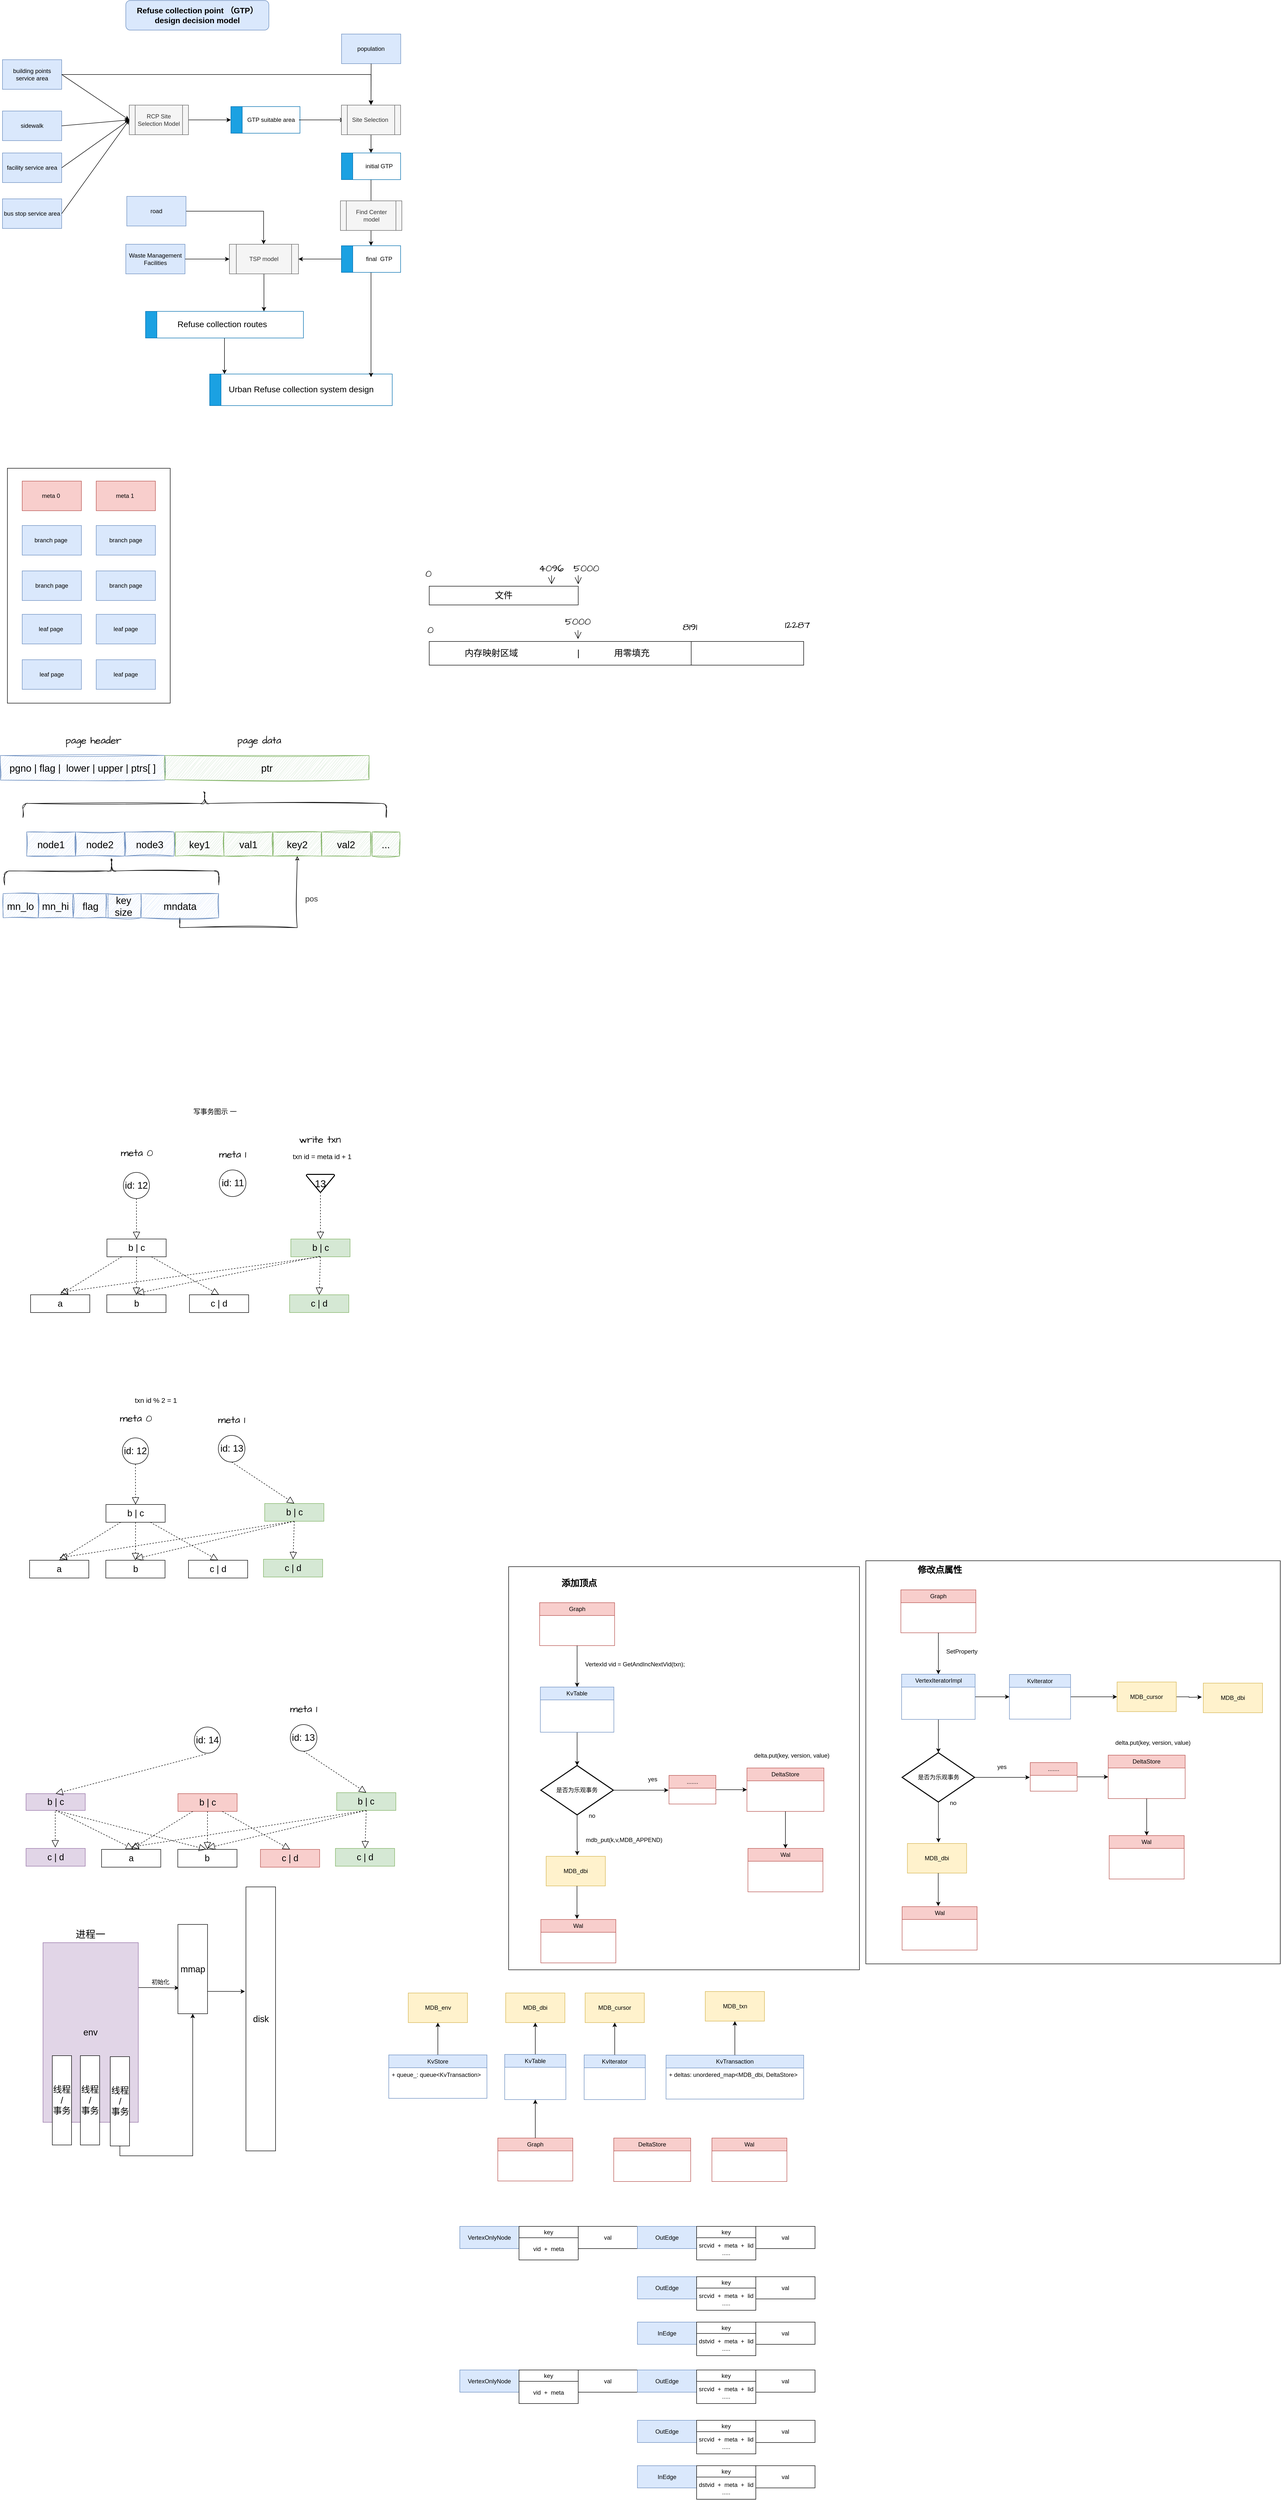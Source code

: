 <mxfile version="21.3.2" type="github">
  <diagram name="第 1 页" id="-6pHBy3T7X8AWCMXz0UJ">
    <mxGraphModel dx="1878" dy="805" grid="0" gridSize="10" guides="1" tooltips="1" connect="1" arrows="1" fold="1" page="0" pageScale="1" pageWidth="827" pageHeight="1169" math="0" shadow="0">
      <root>
        <mxCell id="0" />
        <mxCell id="1" parent="0" />
        <mxCell id="OYj-bYGgwCdDf8yqm4x8-128" value="" style="rounded=0;whiteSpace=wrap;html=1;" vertex="1" parent="1">
          <mxGeometry x="1036" y="3417" width="711" height="817" as="geometry" />
        </mxCell>
        <mxCell id="OYj-bYGgwCdDf8yqm4x8-127" value="" style="rounded=0;whiteSpace=wrap;html=1;" vertex="1" parent="1">
          <mxGeometry x="1760" y="3405" width="840" height="817" as="geometry" />
        </mxCell>
        <mxCell id="fk76nEaUQplsYMOn4d1s-18" value="" style="rounded=0;whiteSpace=wrap;html=1;fillColor=none;" parent="1" vertex="1">
          <mxGeometry x="20" y="1191" width="330" height="476" as="geometry" />
        </mxCell>
        <mxCell id="CREifestwWJjeIn1SrWn-1" value="&lt;b&gt;&lt;font style=&quot;font-size: 16px;&quot;&gt;Refuse collection point （GTP）design decision model&lt;/font&gt;&lt;/b&gt;" style="rounded=1;whiteSpace=wrap;html=1;fillColor=#dae8fc;strokeColor=#6c8ebf;" parent="1" vertex="1">
          <mxGeometry x="260" y="243" width="290" height="60" as="geometry" />
        </mxCell>
        <mxCell id="-MJLhog0sd4CM29XFd1n-28" style="edgeStyle=orthogonalEdgeStyle;rounded=0;orthogonalLoop=1;jettySize=auto;html=1;exitX=1;exitY=0.5;exitDx=0;exitDy=0;entryX=0.5;entryY=0;entryDx=0;entryDy=0;" parent="1" source="-MJLhog0sd4CM29XFd1n-1" target="-MJLhog0sd4CM29XFd1n-30" edge="1">
          <mxGeometry relative="1" as="geometry">
            <mxPoint x="720" y="563" as="targetPoint" />
          </mxGeometry>
        </mxCell>
        <mxCell id="-MJLhog0sd4CM29XFd1n-1" value="building points service area" style="rounded=0;whiteSpace=wrap;html=1;fillColor=#dae8fc;strokeColor=#6c8ebf;" parent="1" vertex="1">
          <mxGeometry x="10" y="363" width="120" height="60" as="geometry" />
        </mxCell>
        <mxCell id="-MJLhog0sd4CM29XFd1n-2" value="sidewalk" style="rounded=0;whiteSpace=wrap;html=1;fillColor=#dae8fc;strokeColor=#6c8ebf;" parent="1" vertex="1">
          <mxGeometry x="10" y="467" width="120" height="60" as="geometry" />
        </mxCell>
        <mxCell id="-MJLhog0sd4CM29XFd1n-38" style="edgeStyle=orthogonalEdgeStyle;rounded=0;orthogonalLoop=1;jettySize=auto;html=1;exitX=1;exitY=0.5;exitDx=0;exitDy=0;entryX=0;entryY=0.5;entryDx=0;entryDy=0;" parent="1" source="-MJLhog0sd4CM29XFd1n-5" target="-MJLhog0sd4CM29XFd1n-20" edge="1">
          <mxGeometry relative="1" as="geometry" />
        </mxCell>
        <mxCell id="-MJLhog0sd4CM29XFd1n-5" value="Waste Management Facilities" style="rounded=0;whiteSpace=wrap;html=1;fillColor=#dae8fc;strokeColor=#6c8ebf;" parent="1" vertex="1">
          <mxGeometry x="260" y="737" width="120" height="60" as="geometry" />
        </mxCell>
        <mxCell id="-MJLhog0sd4CM29XFd1n-6" value="bus stop service area" style="rounded=0;whiteSpace=wrap;html=1;fillColor=#dae8fc;strokeColor=#6c8ebf;" parent="1" vertex="1">
          <mxGeometry x="10" y="645" width="120" height="60" as="geometry" />
        </mxCell>
        <mxCell id="-MJLhog0sd4CM29XFd1n-8" value="facility service area" style="rounded=0;whiteSpace=wrap;html=1;fillColor=#dae8fc;strokeColor=#6c8ebf;" parent="1" vertex="1">
          <mxGeometry x="10" y="552" width="120" height="60" as="geometry" />
        </mxCell>
        <mxCell id="-MJLhog0sd4CM29XFd1n-27" style="edgeStyle=orthogonalEdgeStyle;rounded=0;orthogonalLoop=1;jettySize=auto;html=1;exitX=1;exitY=0.5;exitDx=0;exitDy=0;entryX=0;entryY=0.5;entryDx=0;entryDy=0;" parent="1" source="-MJLhog0sd4CM29XFd1n-9" target="-MJLhog0sd4CM29XFd1n-23" edge="1">
          <mxGeometry relative="1" as="geometry" />
        </mxCell>
        <mxCell id="-MJLhog0sd4CM29XFd1n-9" value="RCP Site Selection Model" style="shape=process;whiteSpace=wrap;html=1;backgroundOutline=1;fillColor=#f5f5f5;strokeColor=#666666;fontColor=#333333;" parent="1" vertex="1">
          <mxGeometry x="267" y="455" width="120" height="60" as="geometry" />
        </mxCell>
        <mxCell id="-MJLhog0sd4CM29XFd1n-14" value="" style="endArrow=classic;html=1;rounded=0;exitX=1;exitY=0.5;exitDx=0;exitDy=0;entryX=0;entryY=0.5;entryDx=0;entryDy=0;" parent="1" source="-MJLhog0sd4CM29XFd1n-1" target="-MJLhog0sd4CM29XFd1n-9" edge="1">
          <mxGeometry width="50" height="50" relative="1" as="geometry">
            <mxPoint x="430" y="497" as="sourcePoint" />
            <mxPoint x="480" y="447" as="targetPoint" />
          </mxGeometry>
        </mxCell>
        <mxCell id="-MJLhog0sd4CM29XFd1n-15" value="" style="endArrow=classic;html=1;rounded=0;exitX=1;exitY=0.5;exitDx=0;exitDy=0;entryX=0;entryY=0.5;entryDx=0;entryDy=0;" parent="1" source="-MJLhog0sd4CM29XFd1n-2" target="-MJLhog0sd4CM29XFd1n-9" edge="1">
          <mxGeometry width="50" height="50" relative="1" as="geometry">
            <mxPoint x="140" y="417" as="sourcePoint" />
            <mxPoint x="250" y="537" as="targetPoint" />
          </mxGeometry>
        </mxCell>
        <mxCell id="-MJLhog0sd4CM29XFd1n-16" value="" style="endArrow=classic;html=1;rounded=0;exitX=1;exitY=0.5;exitDx=0;exitDy=0;entryX=0;entryY=0.5;entryDx=0;entryDy=0;" parent="1" source="-MJLhog0sd4CM29XFd1n-8" target="-MJLhog0sd4CM29XFd1n-9" edge="1">
          <mxGeometry width="50" height="50" relative="1" as="geometry">
            <mxPoint x="140" y="507" as="sourcePoint" />
            <mxPoint x="250" y="577" as="targetPoint" />
          </mxGeometry>
        </mxCell>
        <mxCell id="-MJLhog0sd4CM29XFd1n-19" value="" style="endArrow=classic;html=1;rounded=0;exitX=1;exitY=0.5;exitDx=0;exitDy=0;entryX=0;entryY=0.5;entryDx=0;entryDy=0;" parent="1" source="-MJLhog0sd4CM29XFd1n-6" target="-MJLhog0sd4CM29XFd1n-9" edge="1">
          <mxGeometry width="50" height="50" relative="1" as="geometry">
            <mxPoint x="140" y="677" as="sourcePoint" />
            <mxPoint x="270" y="592" as="targetPoint" />
          </mxGeometry>
        </mxCell>
        <mxCell id="-MJLhog0sd4CM29XFd1n-39" style="edgeStyle=orthogonalEdgeStyle;rounded=0;orthogonalLoop=1;jettySize=auto;html=1;exitX=0.5;exitY=1;exitDx=0;exitDy=0;entryX=0.75;entryY=0;entryDx=0;entryDy=0;" parent="1" source="-MJLhog0sd4CM29XFd1n-20" target="-MJLhog0sd4CM29XFd1n-40" edge="1">
          <mxGeometry relative="1" as="geometry">
            <mxPoint x="539.5" y="853" as="targetPoint" />
            <Array as="points" />
          </mxGeometry>
        </mxCell>
        <mxCell id="-MJLhog0sd4CM29XFd1n-20" value="TSP model" style="shape=process;whiteSpace=wrap;html=1;backgroundOutline=1;fillColor=#f5f5f5;strokeColor=#666666;fontColor=#333333;" parent="1" vertex="1">
          <mxGeometry x="470" y="737" width="140" height="60" as="geometry" />
        </mxCell>
        <mxCell id="-MJLhog0sd4CM29XFd1n-23" value="" style="swimlane;horizontal=0;whiteSpace=wrap;html=1;fillColor=#1ba1e2;strokeColor=#006EAF;fontColor=#ffffff;" parent="1" vertex="1">
          <mxGeometry x="473" y="458" width="140" height="54" as="geometry" />
        </mxCell>
        <mxCell id="-MJLhog0sd4CM29XFd1n-29" style="edgeStyle=orthogonalEdgeStyle;rounded=0;orthogonalLoop=1;jettySize=auto;html=1;" parent="-MJLhog0sd4CM29XFd1n-23" source="-MJLhog0sd4CM29XFd1n-26" edge="1">
          <mxGeometry relative="1" as="geometry">
            <mxPoint x="230" y="27" as="targetPoint" />
          </mxGeometry>
        </mxCell>
        <mxCell id="-MJLhog0sd4CM29XFd1n-26" value="GTP suitable area" style="text;html=1;align=center;verticalAlign=middle;resizable=0;points=[];autosize=1;strokeColor=none;fillColor=none;" parent="-MJLhog0sd4CM29XFd1n-23" vertex="1">
          <mxGeometry x="23" y="14" width="115" height="26" as="geometry" />
        </mxCell>
        <mxCell id="-MJLhog0sd4CM29XFd1n-36" style="edgeStyle=orthogonalEdgeStyle;rounded=0;orthogonalLoop=1;jettySize=auto;html=1;exitX=0.5;exitY=1;exitDx=0;exitDy=0;entryX=0.5;entryY=0;entryDx=0;entryDy=0;" parent="1" source="-MJLhog0sd4CM29XFd1n-30" target="-MJLhog0sd4CM29XFd1n-32" edge="1">
          <mxGeometry relative="1" as="geometry" />
        </mxCell>
        <mxCell id="-MJLhog0sd4CM29XFd1n-30" value="Site Selection&amp;nbsp;&lt;span id=&quot;docs-internal-guid-dd1b80fc-7fff-4d4b-5d79-0f795fff41a7&quot;&gt;&lt;/span&gt;" style="shape=process;whiteSpace=wrap;html=1;backgroundOutline=1;fillColor=#f5f5f5;strokeColor=#666666;fontColor=#333333;" parent="1" vertex="1">
          <mxGeometry x="697" y="455" width="120" height="60" as="geometry" />
        </mxCell>
        <mxCell id="-MJLhog0sd4CM29XFd1n-43" style="edgeStyle=orthogonalEdgeStyle;rounded=0;orthogonalLoop=1;jettySize=auto;html=1;exitX=0.5;exitY=1;exitDx=0;exitDy=0;entryX=0.5;entryY=0;entryDx=0;entryDy=0;" parent="1" source="-MJLhog0sd4CM29XFd1n-32" target="XMGJiAnypr8ItD6BcuGb-5" edge="1">
          <mxGeometry relative="1" as="geometry">
            <mxPoint x="757" y="1000" as="targetPoint" />
          </mxGeometry>
        </mxCell>
        <mxCell id="-MJLhog0sd4CM29XFd1n-32" value="" style="swimlane;horizontal=0;whiteSpace=wrap;html=1;fillColor=#1ba1e2;strokeColor=#006EAF;fontColor=#ffffff;" parent="1" vertex="1">
          <mxGeometry x="697" y="552" width="120" height="54" as="geometry" />
        </mxCell>
        <mxCell id="-MJLhog0sd4CM29XFd1n-34" value="initial GTP" style="text;html=1;align=center;verticalAlign=middle;resizable=0;points=[];autosize=1;strokeColor=none;fillColor=none;" parent="-MJLhog0sd4CM29XFd1n-32" vertex="1">
          <mxGeometry x="39" y="14" width="73" height="26" as="geometry" />
        </mxCell>
        <mxCell id="-MJLhog0sd4CM29XFd1n-42" style="edgeStyle=orthogonalEdgeStyle;rounded=0;orthogonalLoop=1;jettySize=auto;html=1;exitX=0.5;exitY=1;exitDx=0;exitDy=0;" parent="1" source="-MJLhog0sd4CM29XFd1n-40" edge="1">
          <mxGeometry relative="1" as="geometry">
            <mxPoint x="460" y="1000" as="targetPoint" />
          </mxGeometry>
        </mxCell>
        <mxCell id="-MJLhog0sd4CM29XFd1n-40" value="" style="swimlane;horizontal=0;whiteSpace=wrap;html=1;fillColor=#1ba1e2;strokeColor=#006EAF;fontColor=#ffffff;" parent="1" vertex="1">
          <mxGeometry x="300" y="873" width="320" height="54" as="geometry" />
        </mxCell>
        <mxCell id="-MJLhog0sd4CM29XFd1n-41" value="&lt;font style=&quot;font-size: 17px;&quot;&gt;Refuse collection routes&lt;/font&gt;" style="text;html=1;align=center;verticalAlign=middle;resizable=0;points=[];autosize=1;strokeColor=none;fillColor=none;" parent="-MJLhog0sd4CM29XFd1n-40" vertex="1">
          <mxGeometry x="55" y="12" width="200" height="30" as="geometry" />
        </mxCell>
        <mxCell id="-MJLhog0sd4CM29XFd1n-44" value="" style="swimlane;horizontal=0;whiteSpace=wrap;html=1;fillColor=#1ba1e2;strokeColor=#006EAF;fontColor=#ffffff;" parent="1" vertex="1">
          <mxGeometry x="430" y="1000" width="370" height="64" as="geometry" />
        </mxCell>
        <mxCell id="-MJLhog0sd4CM29XFd1n-45" value="&lt;span style=&quot;font-size: 17px;&quot;&gt;Urban Refuse collection system design&lt;/span&gt;" style="text;html=1;align=center;verticalAlign=middle;resizable=0;points=[];autosize=1;strokeColor=none;fillColor=none;" parent="-MJLhog0sd4CM29XFd1n-44" vertex="1">
          <mxGeometry x="25" y="17" width="320" height="30" as="geometry" />
        </mxCell>
        <mxCell id="fk76nEaUQplsYMOn4d1s-16" value="meta 0&amp;nbsp;" style="rounded=0;whiteSpace=wrap;html=1;fillColor=#f8cecc;strokeColor=#b85450;" parent="1" vertex="1">
          <mxGeometry x="50" y="1217" width="120" height="60" as="geometry" />
        </mxCell>
        <mxCell id="fk76nEaUQplsYMOn4d1s-17" value="meta 1&amp;nbsp;" style="rounded=0;whiteSpace=wrap;html=1;fillColor=#f8cecc;strokeColor=#b85450;" parent="1" vertex="1">
          <mxGeometry x="200" y="1217" width="120" height="60" as="geometry" />
        </mxCell>
        <mxCell id="fk76nEaUQplsYMOn4d1s-19" value="branch page&amp;nbsp;" style="rounded=0;whiteSpace=wrap;html=1;fillColor=#dae8fc;strokeColor=#6c8ebf;" parent="1" vertex="1">
          <mxGeometry x="50" y="1307" width="120" height="60" as="geometry" />
        </mxCell>
        <mxCell id="fk76nEaUQplsYMOn4d1s-20" value="branch page" style="rounded=0;whiteSpace=wrap;html=1;fillColor=#dae8fc;strokeColor=#6c8ebf;" parent="1" vertex="1">
          <mxGeometry x="200" y="1307" width="120" height="60" as="geometry" />
        </mxCell>
        <mxCell id="fk76nEaUQplsYMOn4d1s-21" value="branch page" style="rounded=0;whiteSpace=wrap;html=1;fillColor=#dae8fc;strokeColor=#6c8ebf;" parent="1" vertex="1">
          <mxGeometry x="50" y="1399" width="120" height="60" as="geometry" />
        </mxCell>
        <mxCell id="fk76nEaUQplsYMOn4d1s-22" value="branch page" style="rounded=0;whiteSpace=wrap;html=1;fillColor=#dae8fc;strokeColor=#6c8ebf;" parent="1" vertex="1">
          <mxGeometry x="200" y="1399" width="120" height="60" as="geometry" />
        </mxCell>
        <mxCell id="fk76nEaUQplsYMOn4d1s-23" value="leaf page" style="rounded=0;whiteSpace=wrap;html=1;fillColor=#dae8fc;strokeColor=#6c8ebf;" parent="1" vertex="1">
          <mxGeometry x="200" y="1579" width="120" height="60" as="geometry" />
        </mxCell>
        <mxCell id="fk76nEaUQplsYMOn4d1s-24" value="leaf page&amp;nbsp;" style="rounded=0;whiteSpace=wrap;html=1;fillColor=#dae8fc;strokeColor=#6c8ebf;" parent="1" vertex="1">
          <mxGeometry x="50" y="1487" width="120" height="60" as="geometry" />
        </mxCell>
        <mxCell id="fk76nEaUQplsYMOn4d1s-25" value="leaf page" style="rounded=0;whiteSpace=wrap;html=1;fillColor=#dae8fc;strokeColor=#6c8ebf;" parent="1" vertex="1">
          <mxGeometry x="200" y="1487" width="120" height="60" as="geometry" />
        </mxCell>
        <mxCell id="fk76nEaUQplsYMOn4d1s-26" value="leaf page" style="rounded=0;whiteSpace=wrap;html=1;fillColor=#dae8fc;strokeColor=#6c8ebf;" parent="1" vertex="1">
          <mxGeometry x="50" y="1579" width="120" height="60" as="geometry" />
        </mxCell>
        <mxCell id="yM2souLgiS-9Ete5BA36-1" value="pgno | flag |&amp;nbsp; lower | upper | ptrs[ ]" style="rounded=0;whiteSpace=wrap;html=1;sketch=1;hachureGap=4;jiggle=2;curveFitting=1;fontFamily=Helvetica;fontSize=20;fillColor=#dae8fc;strokeColor=#6c8ebf;" parent="1" vertex="1">
          <mxGeometry x="6" y="1773" width="333" height="50" as="geometry" />
        </mxCell>
        <mxCell id="yM2souLgiS-9Ete5BA36-2" value="ptr" style="rounded=0;whiteSpace=wrap;html=1;sketch=1;hachureGap=4;jiggle=2;curveFitting=1;fontFamily=Helvetica;fontSize=20;fillColor=#d5e8d4;strokeColor=#82b366;" parent="1" vertex="1">
          <mxGeometry x="339" y="1773" width="414" height="49" as="geometry" />
        </mxCell>
        <mxCell id="yM2souLgiS-9Ete5BA36-5" value="page header" style="text;html=1;strokeColor=none;fillColor=none;align=center;verticalAlign=middle;whiteSpace=wrap;rounded=0;fontSize=20;fontFamily=Architects Daughter;" parent="1" vertex="1">
          <mxGeometry x="121" y="1727" width="146.5" height="30" as="geometry" />
        </mxCell>
        <mxCell id="yM2souLgiS-9Ete5BA36-6" value="page data" style="text;html=1;strokeColor=none;fillColor=none;align=center;verticalAlign=middle;whiteSpace=wrap;rounded=0;fontSize=20;fontFamily=Architects Daughter;" parent="1" vertex="1">
          <mxGeometry x="457" y="1727" width="146.5" height="30" as="geometry" />
        </mxCell>
        <mxCell id="yM2souLgiS-9Ete5BA36-7" value="node1" style="rounded=0;whiteSpace=wrap;html=1;sketch=1;hachureGap=4;jiggle=2;curveFitting=1;fontFamily=Helvetica;fontSize=20;fillColor=#dae8fc;strokeColor=#6c8ebf;" parent="1" vertex="1">
          <mxGeometry x="59" y="1928" width="99" height="49" as="geometry" />
        </mxCell>
        <mxCell id="yM2souLgiS-9Ete5BA36-11" value="node2" style="rounded=0;whiteSpace=wrap;html=1;sketch=1;hachureGap=4;jiggle=2;curveFitting=1;fontFamily=Helvetica;fontSize=20;fillColor=#dae8fc;strokeColor=#6c8ebf;" parent="1" vertex="1">
          <mxGeometry x="158" y="1928" width="99" height="49" as="geometry" />
        </mxCell>
        <mxCell id="yM2souLgiS-9Ete5BA36-12" value="flag" style="rounded=0;whiteSpace=wrap;html=1;sketch=1;hachureGap=4;jiggle=2;curveFitting=1;fontFamily=Helvetica;fontSize=20;fillColor=#dae8fc;strokeColor=#6c8ebf;" parent="1" vertex="1">
          <mxGeometry x="153.25" y="2053" width="70.99" height="49" as="geometry" />
        </mxCell>
        <mxCell id="yM2souLgiS-9Ete5BA36-31" style="edgeStyle=orthogonalEdgeStyle;rounded=0;sketch=1;hachureGap=4;jiggle=2;curveFitting=1;orthogonalLoop=1;jettySize=auto;html=1;exitX=0.5;exitY=1;exitDx=0;exitDy=0;entryX=0.5;entryY=1;entryDx=0;entryDy=0;fontFamily=Architects Daughter;fontSource=https%3A%2F%2Ffonts.googleapis.com%2Fcss%3Ffamily%3DArchitects%2BDaughter;fontSize=16;" parent="1" source="yM2souLgiS-9Ete5BA36-15" target="yM2souLgiS-9Ete5BA36-27" edge="1">
          <mxGeometry relative="1" as="geometry" />
        </mxCell>
        <mxCell id="yM2souLgiS-9Ete5BA36-15" value="mndata" style="rounded=0;whiteSpace=wrap;html=1;sketch=1;hachureGap=4;jiggle=2;curveFitting=1;fontFamily=Helvetica;fontSize=20;fillColor=#dae8fc;strokeColor=#6c8ebf;" parent="1" vertex="1">
          <mxGeometry x="290.75" y="2053" width="157.5" height="49" as="geometry" />
        </mxCell>
        <mxCell id="yM2souLgiS-9Ete5BA36-16" value="mn_hi" style="rounded=0;whiteSpace=wrap;html=1;sketch=1;hachureGap=4;jiggle=2;curveFitting=1;fontFamily=Helvetica;fontSize=20;fillColor=#dae8fc;strokeColor=#6c8ebf;" parent="1" vertex="1">
          <mxGeometry x="82.26" y="2053" width="70.99" height="49" as="geometry" />
        </mxCell>
        <mxCell id="yM2souLgiS-9Ete5BA36-17" value="mn_lo" style="rounded=0;whiteSpace=wrap;html=1;sketch=1;hachureGap=4;jiggle=2;curveFitting=1;fontFamily=Helvetica;fontSize=20;fillColor=#dae8fc;strokeColor=#6c8ebf;" parent="1" vertex="1">
          <mxGeometry x="11.27" y="2053" width="70.99" height="49" as="geometry" />
        </mxCell>
        <mxCell id="yM2souLgiS-9Ete5BA36-18" value="key size" style="rounded=0;whiteSpace=wrap;html=1;sketch=1;hachureGap=4;jiggle=2;curveFitting=1;fontFamily=Helvetica;fontSize=20;fillColor=#dae8fc;strokeColor=#6c8ebf;" parent="1" vertex="1">
          <mxGeometry x="219.76" y="2053" width="70.99" height="49" as="geometry" />
        </mxCell>
        <mxCell id="yM2souLgiS-9Ete5BA36-19" value="node3" style="rounded=0;whiteSpace=wrap;html=1;sketch=1;hachureGap=4;jiggle=2;curveFitting=1;fontFamily=Helvetica;fontSize=20;fillColor=#dae8fc;strokeColor=#6c8ebf;" parent="1" vertex="1">
          <mxGeometry x="258.5" y="1928" width="99" height="49" as="geometry" />
        </mxCell>
        <mxCell id="yM2souLgiS-9Ete5BA36-21" value="" style="shape=curlyBracket;whiteSpace=wrap;html=1;rounded=1;labelPosition=left;verticalLabelPosition=middle;align=right;verticalAlign=middle;sketch=1;hachureGap=4;jiggle=2;curveFitting=1;fontFamily=Architects Daughter;fontSource=https%3A%2F%2Ffonts.googleapis.com%2Fcss%3Ffamily%3DArchitects%2BDaughter;fontSize=20;rotation=90;size=0.5;" parent="1" vertex="1">
          <mxGeometry x="391" y="1502" width="57.25" height="736.5" as="geometry" />
        </mxCell>
        <mxCell id="yM2souLgiS-9Ete5BA36-22" value="" style="shape=curlyBracket;whiteSpace=wrap;html=1;rounded=1;labelPosition=left;verticalLabelPosition=middle;align=right;verticalAlign=middle;sketch=1;hachureGap=4;jiggle=2;curveFitting=1;fontFamily=Architects Daughter;fontSource=https%3A%2F%2Ffonts.googleapis.com%2Fcss%3Ffamily%3DArchitects%2BDaughter;fontSize=20;rotation=90;size=0.5;" parent="1" vertex="1">
          <mxGeometry x="202.75" y="1790" width="57.25" height="434" as="geometry" />
        </mxCell>
        <mxCell id="yM2souLgiS-9Ete5BA36-25" value="key1" style="rounded=0;whiteSpace=wrap;html=1;sketch=1;hachureGap=4;jiggle=2;curveFitting=1;fontFamily=Helvetica;fontSize=20;fillColor=#d5e8d4;strokeColor=#82b366;" parent="1" vertex="1">
          <mxGeometry x="360" y="1928" width="99" height="49" as="geometry" />
        </mxCell>
        <mxCell id="yM2souLgiS-9Ete5BA36-26" value="val1" style="rounded=0;whiteSpace=wrap;html=1;sketch=1;hachureGap=4;jiggle=2;curveFitting=1;fontFamily=Helvetica;fontSize=20;fillColor=#d5e8d4;strokeColor=#82b366;" parent="1" vertex="1">
          <mxGeometry x="459" y="1928" width="99" height="49" as="geometry" />
        </mxCell>
        <mxCell id="yM2souLgiS-9Ete5BA36-27" value="key2" style="rounded=0;whiteSpace=wrap;html=1;sketch=1;hachureGap=4;jiggle=2;curveFitting=1;fontFamily=Helvetica;fontSize=20;fillColor=#d5e8d4;strokeColor=#82b366;" parent="1" vertex="1">
          <mxGeometry x="558" y="1928" width="99" height="49" as="geometry" />
        </mxCell>
        <mxCell id="yM2souLgiS-9Ete5BA36-28" value="val2" style="rounded=0;whiteSpace=wrap;html=1;sketch=1;hachureGap=4;jiggle=2;curveFitting=1;fontFamily=Helvetica;fontSize=20;fillColor=#d5e8d4;strokeColor=#82b366;" parent="1" vertex="1">
          <mxGeometry x="657" y="1928" width="99" height="49" as="geometry" />
        </mxCell>
        <mxCell id="yM2souLgiS-9Ete5BA36-29" value="..." style="rounded=0;whiteSpace=wrap;html=1;sketch=1;hachureGap=4;jiggle=2;curveFitting=1;fontFamily=Helvetica;fontSize=20;fillColor=#d5e8d4;strokeColor=#82b366;" parent="1" vertex="1">
          <mxGeometry x="759" y="1928" width="56" height="49" as="geometry" />
        </mxCell>
        <mxCell id="yM2souLgiS-9Ete5BA36-32" value="&lt;span style=&quot;font-size: 16px;&quot;&gt;pos&lt;/span&gt;" style="rounded=1;whiteSpace=wrap;html=1;fillColor=none;fontColor=#333333;strokeColor=none;" parent="1" vertex="1">
          <mxGeometry x="593" y="2046" width="86.5" height="34" as="geometry" />
        </mxCell>
        <mxCell id="NSW85dadM2oybprzodk--1" value="&lt;font style=&quot;font-size: 19px;&quot;&gt;id: 12&lt;br&gt;&lt;/font&gt;" style="ellipse;whiteSpace=wrap;html=1;aspect=fixed;" parent="1" vertex="1">
          <mxGeometry x="255" y="2618" width="53" height="53" as="geometry" />
        </mxCell>
        <mxCell id="NSW85dadM2oybprzodk--3" value="&lt;font style=&quot;font-size: 19px;&quot;&gt;id: 11&lt;/font&gt;" style="ellipse;whiteSpace=wrap;html=1;aspect=fixed;" parent="1" vertex="1">
          <mxGeometry x="449.51" y="2613" width="54" height="54" as="geometry" />
        </mxCell>
        <mxCell id="NSW85dadM2oybprzodk--4" value="meta 0" style="text;html=1;strokeColor=none;fillColor=none;align=center;verticalAlign=middle;whiteSpace=wrap;rounded=0;fontSize=20;fontFamily=Architects Daughter;" parent="1" vertex="1">
          <mxGeometry x="208.51" y="2563" width="146.5" height="30" as="geometry" />
        </mxCell>
        <mxCell id="NSW85dadM2oybprzodk--5" value="meta 1" style="text;html=1;strokeColor=none;fillColor=none;align=center;verticalAlign=middle;whiteSpace=wrap;rounded=0;fontSize=20;fontFamily=Architects Daughter;" parent="1" vertex="1">
          <mxGeometry x="403.26" y="2566" width="146.5" height="30" as="geometry" />
        </mxCell>
        <mxCell id="NSW85dadM2oybprzodk--15" value="" style="endArrow=block;dashed=1;endFill=0;endSize=12;html=1;rounded=0;exitX=0.5;exitY=1;exitDx=0;exitDy=0;entryX=0.5;entryY=0;entryDx=0;entryDy=0;" parent="1" source="NSW85dadM2oybprzodk--1" target="NSW85dadM2oybprzodk--17" edge="1">
          <mxGeometry width="160" relative="1" as="geometry">
            <mxPoint x="198" y="2714" as="sourcePoint" />
            <mxPoint x="358" y="2714" as="targetPoint" />
          </mxGeometry>
        </mxCell>
        <mxCell id="NSW85dadM2oybprzodk--17" value="&lt;font style=&quot;font-size: 18px;&quot;&gt;b | c&lt;/font&gt;" style="rounded=0;whiteSpace=wrap;html=1;" parent="1" vertex="1">
          <mxGeometry x="221.76" y="2753" width="120" height="36" as="geometry" />
        </mxCell>
        <mxCell id="NSW85dadM2oybprzodk--20" value="&lt;font style=&quot;font-size: 18px;&quot;&gt;a&lt;/font&gt;" style="rounded=0;whiteSpace=wrap;html=1;" parent="1" vertex="1">
          <mxGeometry x="67.0" y="2866" width="120" height="36" as="geometry" />
        </mxCell>
        <mxCell id="NSW85dadM2oybprzodk--21" value="&lt;font style=&quot;font-size: 18px;&quot;&gt;b&lt;/font&gt;" style="rounded=0;whiteSpace=wrap;html=1;" parent="1" vertex="1">
          <mxGeometry x="221.5" y="2866" width="120" height="36" as="geometry" />
        </mxCell>
        <mxCell id="NSW85dadM2oybprzodk--22" value="&lt;font style=&quot;font-size: 18px;&quot;&gt;c | d&lt;/font&gt;" style="rounded=0;whiteSpace=wrap;html=1;" parent="1" vertex="1">
          <mxGeometry x="389" y="2866" width="120" height="36" as="geometry" />
        </mxCell>
        <mxCell id="NSW85dadM2oybprzodk--24" value="" style="endArrow=block;dashed=1;endFill=0;endSize=12;html=1;rounded=0;exitX=0.25;exitY=1;exitDx=0;exitDy=0;entryX=0.5;entryY=0;entryDx=0;entryDy=0;" parent="1" source="NSW85dadM2oybprzodk--17" target="NSW85dadM2oybprzodk--20" edge="1">
          <mxGeometry width="160" relative="1" as="geometry">
            <mxPoint x="292" y="2681" as="sourcePoint" />
            <mxPoint x="292" y="2763" as="targetPoint" />
          </mxGeometry>
        </mxCell>
        <mxCell id="NSW85dadM2oybprzodk--25" value="" style="endArrow=block;dashed=1;endFill=0;endSize=12;html=1;rounded=0;exitX=0.5;exitY=1;exitDx=0;exitDy=0;entryX=0.5;entryY=0;entryDx=0;entryDy=0;" parent="1" source="NSW85dadM2oybprzodk--17" target="NSW85dadM2oybprzodk--21" edge="1">
          <mxGeometry width="160" relative="1" as="geometry">
            <mxPoint x="262" y="2799" as="sourcePoint" />
            <mxPoint x="139" y="2840" as="targetPoint" />
          </mxGeometry>
        </mxCell>
        <mxCell id="NSW85dadM2oybprzodk--26" value="" style="endArrow=block;dashed=1;endFill=0;endSize=12;html=1;rounded=0;exitX=0.75;exitY=1;exitDx=0;exitDy=0;entryX=0.5;entryY=0;entryDx=0;entryDy=0;" parent="1" source="NSW85dadM2oybprzodk--17" target="NSW85dadM2oybprzodk--22" edge="1">
          <mxGeometry width="160" relative="1" as="geometry">
            <mxPoint x="292" y="2799" as="sourcePoint" />
            <mxPoint x="292" y="2840" as="targetPoint" />
          </mxGeometry>
        </mxCell>
        <mxCell id="NSW85dadM2oybprzodk--29" value="&amp;nbsp;write txn" style="text;html=1;strokeColor=none;fillColor=none;align=center;verticalAlign=middle;whiteSpace=wrap;rounded=0;fontSize=20;fontFamily=Architects Daughter;" parent="1" vertex="1">
          <mxGeometry x="575.5" y="2536" width="146.5" height="30" as="geometry" />
        </mxCell>
        <mxCell id="NSW85dadM2oybprzodk--30" value="&lt;font style=&quot;font-size: 14px;&quot; face=&quot;Helvetica&quot;&gt;txn id = meta id + 1&lt;/font&gt;" style="text;html=1;strokeColor=none;fillColor=none;align=center;verticalAlign=middle;whiteSpace=wrap;rounded=0;fontSize=20;fontFamily=Architects Daughter;" parent="1" vertex="1">
          <mxGeometry x="589" y="2574" width="137.5" height="19" as="geometry" />
        </mxCell>
        <mxCell id="NSW85dadM2oybprzodk--31" value="&lt;font style=&quot;font-size: 20px;&quot;&gt;13&lt;/font&gt;" style="strokeWidth=2;html=1;shape=mxgraph.flowchart.merge_or_storage;whiteSpace=wrap;" parent="1" vertex="1">
          <mxGeometry x="626" y="2622" width="57" height="36" as="geometry" />
        </mxCell>
        <mxCell id="NSW85dadM2oybprzodk--32" value="&lt;font style=&quot;font-size: 18px;&quot;&gt;b | c&lt;/font&gt;" style="rounded=0;whiteSpace=wrap;html=1;fillColor=#d5e8d4;strokeColor=#82b366;" parent="1" vertex="1">
          <mxGeometry x="594.5" y="2753" width="120" height="36" as="geometry" />
        </mxCell>
        <mxCell id="NSW85dadM2oybprzodk--33" value="&lt;font style=&quot;font-size: 18px;&quot;&gt;c | d&lt;/font&gt;" style="rounded=0;whiteSpace=wrap;html=1;fillColor=#d5e8d4;strokeColor=#82b366;" parent="1" vertex="1">
          <mxGeometry x="592" y="2866" width="120" height="36" as="geometry" />
        </mxCell>
        <mxCell id="NSW85dadM2oybprzodk--34" value="" style="endArrow=block;dashed=1;endFill=0;endSize=12;html=1;rounded=0;exitX=0.5;exitY=1;exitDx=0;exitDy=0;entryX=0.5;entryY=0;entryDx=0;entryDy=0;exitPerimeter=0;" parent="1" source="NSW85dadM2oybprzodk--31" target="NSW85dadM2oybprzodk--32" edge="1">
          <mxGeometry width="160" relative="1" as="geometry">
            <mxPoint x="291" y="2681" as="sourcePoint" />
            <mxPoint x="292" y="2763" as="targetPoint" />
          </mxGeometry>
        </mxCell>
        <mxCell id="NSW85dadM2oybprzodk--35" value="" style="endArrow=block;dashed=1;endFill=0;endSize=12;html=1;rounded=0;exitX=0.5;exitY=1;exitDx=0;exitDy=0;entryX=0.5;entryY=0;entryDx=0;entryDy=0;" parent="1" source="NSW85dadM2oybprzodk--32" target="NSW85dadM2oybprzodk--33" edge="1">
          <mxGeometry width="160" relative="1" as="geometry">
            <mxPoint x="665" y="2668" as="sourcePoint" />
            <mxPoint x="665" y="2763" as="targetPoint" />
          </mxGeometry>
        </mxCell>
        <mxCell id="NSW85dadM2oybprzodk--36" value="" style="endArrow=block;dashed=1;endFill=0;endSize=12;html=1;rounded=0;exitX=0.5;exitY=1;exitDx=0;exitDy=0;" parent="1" source="NSW85dadM2oybprzodk--32" edge="1">
          <mxGeometry width="160" relative="1" as="geometry">
            <mxPoint x="665" y="2799" as="sourcePoint" />
            <mxPoint x="128" y="2861" as="targetPoint" />
          </mxGeometry>
        </mxCell>
        <mxCell id="NSW85dadM2oybprzodk--37" value="" style="endArrow=block;dashed=1;endFill=0;endSize=12;html=1;rounded=0;" parent="1" edge="1">
          <mxGeometry width="160" relative="1" as="geometry">
            <mxPoint x="653" y="2788" as="sourcePoint" />
            <mxPoint x="282" y="2863" as="targetPoint" />
          </mxGeometry>
        </mxCell>
        <mxCell id="NSW85dadM2oybprzodk--39" value="&lt;font style=&quot;font-size: 14px;&quot; face=&quot;Helvetica&quot;&gt;txn id % 2 = 1&lt;/font&gt;" style="text;html=1;strokeColor=none;fillColor=none;align=center;verticalAlign=middle;whiteSpace=wrap;rounded=0;fontSize=20;fontFamily=Architects Daughter;" parent="1" vertex="1">
          <mxGeometry x="251.5" y="3068" width="137.5" height="19" as="geometry" />
        </mxCell>
        <mxCell id="NSW85dadM2oybprzodk--43" value="&lt;font style=&quot;font-size: 19px;&quot;&gt;id: 12&lt;br&gt;&lt;/font&gt;" style="ellipse;whiteSpace=wrap;html=1;aspect=fixed;" parent="1" vertex="1">
          <mxGeometry x="253" y="3156" width="53" height="53" as="geometry" />
        </mxCell>
        <mxCell id="NSW85dadM2oybprzodk--44" value="&lt;font style=&quot;font-size: 19px;&quot;&gt;id: 13&lt;/font&gt;" style="ellipse;whiteSpace=wrap;html=1;aspect=fixed;" parent="1" vertex="1">
          <mxGeometry x="447.51" y="3151" width="54" height="54" as="geometry" />
        </mxCell>
        <mxCell id="NSW85dadM2oybprzodk--45" value="meta 0" style="text;html=1;strokeColor=none;fillColor=none;align=center;verticalAlign=middle;whiteSpace=wrap;rounded=0;fontSize=20;fontFamily=Architects Daughter;" parent="1" vertex="1">
          <mxGeometry x="206.51" y="3101" width="146.5" height="30" as="geometry" />
        </mxCell>
        <mxCell id="NSW85dadM2oybprzodk--46" value="meta 1" style="text;html=1;strokeColor=none;fillColor=none;align=center;verticalAlign=middle;whiteSpace=wrap;rounded=0;fontSize=20;fontFamily=Architects Daughter;" parent="1" vertex="1">
          <mxGeometry x="401.26" y="3104" width="146.5" height="30" as="geometry" />
        </mxCell>
        <mxCell id="NSW85dadM2oybprzodk--47" value="" style="endArrow=block;dashed=1;endFill=0;endSize=12;html=1;rounded=0;exitX=0.5;exitY=1;exitDx=0;exitDy=0;entryX=0.5;entryY=0;entryDx=0;entryDy=0;" parent="1" source="NSW85dadM2oybprzodk--43" target="NSW85dadM2oybprzodk--48" edge="1">
          <mxGeometry width="160" relative="1" as="geometry">
            <mxPoint x="196" y="3252" as="sourcePoint" />
            <mxPoint x="356" y="3252" as="targetPoint" />
          </mxGeometry>
        </mxCell>
        <mxCell id="NSW85dadM2oybprzodk--48" value="&lt;font style=&quot;font-size: 18px;&quot;&gt;b | c&lt;/font&gt;" style="rounded=0;whiteSpace=wrap;html=1;" parent="1" vertex="1">
          <mxGeometry x="219.76" y="3291" width="120" height="36" as="geometry" />
        </mxCell>
        <mxCell id="NSW85dadM2oybprzodk--49" value="&lt;font style=&quot;font-size: 18px;&quot;&gt;a&lt;/font&gt;" style="rounded=0;whiteSpace=wrap;html=1;" parent="1" vertex="1">
          <mxGeometry x="65.0" y="3404" width="120" height="36" as="geometry" />
        </mxCell>
        <mxCell id="NSW85dadM2oybprzodk--50" value="&lt;font style=&quot;font-size: 18px;&quot;&gt;b&lt;/font&gt;" style="rounded=0;whiteSpace=wrap;html=1;" parent="1" vertex="1">
          <mxGeometry x="219.5" y="3404" width="120" height="36" as="geometry" />
        </mxCell>
        <mxCell id="NSW85dadM2oybprzodk--51" value="&lt;font style=&quot;font-size: 18px;&quot;&gt;c | d&lt;/font&gt;" style="rounded=0;whiteSpace=wrap;html=1;" parent="1" vertex="1">
          <mxGeometry x="387" y="3404" width="120" height="36" as="geometry" />
        </mxCell>
        <mxCell id="NSW85dadM2oybprzodk--52" value="" style="endArrow=block;dashed=1;endFill=0;endSize=12;html=1;rounded=0;exitX=0.25;exitY=1;exitDx=0;exitDy=0;entryX=0.5;entryY=0;entryDx=0;entryDy=0;" parent="1" source="NSW85dadM2oybprzodk--48" target="NSW85dadM2oybprzodk--49" edge="1">
          <mxGeometry width="160" relative="1" as="geometry">
            <mxPoint x="290" y="3219" as="sourcePoint" />
            <mxPoint x="290" y="3301" as="targetPoint" />
          </mxGeometry>
        </mxCell>
        <mxCell id="NSW85dadM2oybprzodk--53" value="" style="endArrow=block;dashed=1;endFill=0;endSize=12;html=1;rounded=0;exitX=0.5;exitY=1;exitDx=0;exitDy=0;entryX=0.5;entryY=0;entryDx=0;entryDy=0;" parent="1" source="NSW85dadM2oybprzodk--48" target="NSW85dadM2oybprzodk--50" edge="1">
          <mxGeometry width="160" relative="1" as="geometry">
            <mxPoint x="260" y="3337" as="sourcePoint" />
            <mxPoint x="137" y="3378" as="targetPoint" />
          </mxGeometry>
        </mxCell>
        <mxCell id="NSW85dadM2oybprzodk--54" value="" style="endArrow=block;dashed=1;endFill=0;endSize=12;html=1;rounded=0;exitX=0.75;exitY=1;exitDx=0;exitDy=0;entryX=0.5;entryY=0;entryDx=0;entryDy=0;" parent="1" source="NSW85dadM2oybprzodk--48" target="NSW85dadM2oybprzodk--51" edge="1">
          <mxGeometry width="160" relative="1" as="geometry">
            <mxPoint x="290" y="3337" as="sourcePoint" />
            <mxPoint x="290" y="3378" as="targetPoint" />
          </mxGeometry>
        </mxCell>
        <mxCell id="NSW85dadM2oybprzodk--59" value="&lt;font style=&quot;font-size: 18px;&quot;&gt;b | c&lt;/font&gt;" style="rounded=0;whiteSpace=wrap;html=1;fillColor=#d5e8d4;strokeColor=#82b366;" parent="1" vertex="1">
          <mxGeometry x="541.5" y="3289" width="120" height="36" as="geometry" />
        </mxCell>
        <mxCell id="NSW85dadM2oybprzodk--60" value="&lt;font style=&quot;font-size: 18px;&quot;&gt;c | d&lt;/font&gt;" style="rounded=0;whiteSpace=wrap;html=1;fillColor=#d5e8d4;strokeColor=#82b366;" parent="1" vertex="1">
          <mxGeometry x="539" y="3402" width="120" height="36" as="geometry" />
        </mxCell>
        <mxCell id="NSW85dadM2oybprzodk--61" value="" style="endArrow=block;dashed=1;endFill=0;endSize=12;html=1;rounded=0;exitX=0.5;exitY=1;exitDx=0;exitDy=0;entryX=0.5;entryY=0;entryDx=0;entryDy=0;" parent="1" source="NSW85dadM2oybprzodk--44" target="NSW85dadM2oybprzodk--59" edge="1">
          <mxGeometry width="160" relative="1" as="geometry">
            <mxPoint x="601.5" y="3194" as="sourcePoint" />
            <mxPoint x="239" y="3299" as="targetPoint" />
          </mxGeometry>
        </mxCell>
        <mxCell id="NSW85dadM2oybprzodk--62" value="" style="endArrow=block;dashed=1;endFill=0;endSize=12;html=1;rounded=0;exitX=0.5;exitY=1;exitDx=0;exitDy=0;entryX=0.5;entryY=0;entryDx=0;entryDy=0;" parent="1" source="NSW85dadM2oybprzodk--59" target="NSW85dadM2oybprzodk--60" edge="1">
          <mxGeometry width="160" relative="1" as="geometry">
            <mxPoint x="612" y="3204" as="sourcePoint" />
            <mxPoint x="612" y="3299" as="targetPoint" />
          </mxGeometry>
        </mxCell>
        <mxCell id="NSW85dadM2oybprzodk--63" value="" style="endArrow=block;dashed=1;endFill=0;endSize=12;html=1;rounded=0;exitX=0.5;exitY=1;exitDx=0;exitDy=0;" parent="1" source="NSW85dadM2oybprzodk--59" edge="1">
          <mxGeometry width="160" relative="1" as="geometry">
            <mxPoint x="663" y="3337" as="sourcePoint" />
            <mxPoint x="126" y="3399" as="targetPoint" />
          </mxGeometry>
        </mxCell>
        <mxCell id="NSW85dadM2oybprzodk--64" value="" style="endArrow=block;dashed=1;endFill=0;endSize=12;html=1;rounded=0;exitX=0.5;exitY=1;exitDx=0;exitDy=0;" parent="1" source="NSW85dadM2oybprzodk--59" edge="1">
          <mxGeometry width="160" relative="1" as="geometry">
            <mxPoint x="651" y="3326" as="sourcePoint" />
            <mxPoint x="280" y="3401" as="targetPoint" />
          </mxGeometry>
        </mxCell>
        <mxCell id="NSW85dadM2oybprzodk--66" value="&lt;font face=&quot;Helvetica&quot;&gt;&lt;span style=&quot;font-size: 14px;&quot;&gt;写事务图示 一&lt;/span&gt;&lt;/font&gt;" style="text;html=1;strokeColor=none;fillColor=none;align=center;verticalAlign=middle;whiteSpace=wrap;rounded=0;fontSize=20;fontFamily=Architects Daughter;" parent="1" vertex="1">
          <mxGeometry x="371.5" y="2483" width="137.5" height="19" as="geometry" />
        </mxCell>
        <mxCell id="NSW85dadM2oybprzodk--93" value="&lt;font style=&quot;font-size: 19px;&quot;&gt;id: 14&lt;br&gt;&lt;/font&gt;" style="ellipse;whiteSpace=wrap;html=1;aspect=fixed;" parent="1" vertex="1">
          <mxGeometry x="398.87" y="3742" width="53" height="53" as="geometry" />
        </mxCell>
        <mxCell id="NSW85dadM2oybprzodk--94" value="&lt;font style=&quot;font-size: 19px;&quot;&gt;id: 13&lt;/font&gt;" style="ellipse;whiteSpace=wrap;html=1;aspect=fixed;" parent="1" vertex="1">
          <mxGeometry x="593.38" y="3737" width="54" height="54" as="geometry" />
        </mxCell>
        <mxCell id="NSW85dadM2oybprzodk--95" value="进程一" style="text;html=1;strokeColor=none;fillColor=none;align=center;verticalAlign=middle;whiteSpace=wrap;rounded=0;fontSize=20;fontFamily=Architects Daughter;" parent="1" vertex="1">
          <mxGeometry x="115.49" y="4147" width="146.5" height="30" as="geometry" />
        </mxCell>
        <mxCell id="NSW85dadM2oybprzodk--96" value="meta 1" style="text;html=1;strokeColor=none;fillColor=none;align=center;verticalAlign=middle;whiteSpace=wrap;rounded=0;fontSize=20;fontFamily=Architects Daughter;" parent="1" vertex="1">
          <mxGeometry x="547.13" y="3690" width="146.5" height="30" as="geometry" />
        </mxCell>
        <mxCell id="NSW85dadM2oybprzodk--98" value="&lt;font style=&quot;font-size: 18px;&quot;&gt;b | c&lt;/font&gt;" style="rounded=0;whiteSpace=wrap;html=1;fillColor=#f8cecc;strokeColor=#b85450;" parent="1" vertex="1">
          <mxGeometry x="365.63" y="3877" width="120" height="36" as="geometry" />
        </mxCell>
        <mxCell id="NSW85dadM2oybprzodk--99" value="&lt;font style=&quot;font-size: 18px;&quot;&gt;a&lt;/font&gt;" style="rounded=0;whiteSpace=wrap;html=1;" parent="1" vertex="1">
          <mxGeometry x="210.87" y="3990" width="120" height="36" as="geometry" />
        </mxCell>
        <mxCell id="NSW85dadM2oybprzodk--100" value="&lt;font style=&quot;font-size: 18px;&quot;&gt;b&lt;/font&gt;" style="rounded=0;whiteSpace=wrap;html=1;" parent="1" vertex="1">
          <mxGeometry x="365.37" y="3990" width="120" height="36" as="geometry" />
        </mxCell>
        <mxCell id="NSW85dadM2oybprzodk--101" value="&lt;font style=&quot;font-size: 18px;&quot;&gt;c | d&lt;/font&gt;" style="rounded=0;whiteSpace=wrap;html=1;fillColor=#f8cecc;strokeColor=#b85450;" parent="1" vertex="1">
          <mxGeometry x="532.87" y="3990" width="120" height="36" as="geometry" />
        </mxCell>
        <mxCell id="NSW85dadM2oybprzodk--102" value="" style="endArrow=block;dashed=1;endFill=0;endSize=12;html=1;rounded=0;exitX=0.25;exitY=1;exitDx=0;exitDy=0;entryX=0.5;entryY=0;entryDx=0;entryDy=0;" parent="1" source="NSW85dadM2oybprzodk--98" target="NSW85dadM2oybprzodk--99" edge="1">
          <mxGeometry width="160" relative="1" as="geometry">
            <mxPoint x="435.87" y="3805" as="sourcePoint" />
            <mxPoint x="435.87" y="3887" as="targetPoint" />
          </mxGeometry>
        </mxCell>
        <mxCell id="NSW85dadM2oybprzodk--103" value="" style="endArrow=block;dashed=1;endFill=0;endSize=12;html=1;rounded=0;exitX=0.5;exitY=1;exitDx=0;exitDy=0;entryX=0.5;entryY=0;entryDx=0;entryDy=0;" parent="1" source="NSW85dadM2oybprzodk--98" target="NSW85dadM2oybprzodk--100" edge="1">
          <mxGeometry width="160" relative="1" as="geometry">
            <mxPoint x="405.87" y="3923" as="sourcePoint" />
            <mxPoint x="282.87" y="3964" as="targetPoint" />
          </mxGeometry>
        </mxCell>
        <mxCell id="NSW85dadM2oybprzodk--104" value="" style="endArrow=block;dashed=1;endFill=0;endSize=12;html=1;rounded=0;exitX=0.75;exitY=1;exitDx=0;exitDy=0;entryX=0.5;entryY=0;entryDx=0;entryDy=0;" parent="1" source="NSW85dadM2oybprzodk--98" target="NSW85dadM2oybprzodk--101" edge="1">
          <mxGeometry width="160" relative="1" as="geometry">
            <mxPoint x="435.87" y="3923" as="sourcePoint" />
            <mxPoint x="435.87" y="3964" as="targetPoint" />
          </mxGeometry>
        </mxCell>
        <mxCell id="NSW85dadM2oybprzodk--105" value="&lt;font style=&quot;font-size: 18px;&quot;&gt;b | c&lt;/font&gt;" style="rounded=0;whiteSpace=wrap;html=1;fillColor=#d5e8d4;strokeColor=#82b366;" parent="1" vertex="1">
          <mxGeometry x="687.37" y="3875" width="120" height="36" as="geometry" />
        </mxCell>
        <mxCell id="NSW85dadM2oybprzodk--106" value="&lt;font style=&quot;font-size: 18px;&quot;&gt;c | d&lt;/font&gt;" style="rounded=0;whiteSpace=wrap;html=1;fillColor=#d5e8d4;strokeColor=#82b366;" parent="1" vertex="1">
          <mxGeometry x="684.87" y="3988" width="120" height="36" as="geometry" />
        </mxCell>
        <mxCell id="NSW85dadM2oybprzodk--107" value="" style="endArrow=block;dashed=1;endFill=0;endSize=12;html=1;rounded=0;exitX=0.5;exitY=1;exitDx=0;exitDy=0;entryX=0.5;entryY=0;entryDx=0;entryDy=0;" parent="1" source="NSW85dadM2oybprzodk--94" target="NSW85dadM2oybprzodk--105" edge="1">
          <mxGeometry width="160" relative="1" as="geometry">
            <mxPoint x="747.37" y="3780" as="sourcePoint" />
            <mxPoint x="384.87" y="3885" as="targetPoint" />
          </mxGeometry>
        </mxCell>
        <mxCell id="NSW85dadM2oybprzodk--108" value="" style="endArrow=block;dashed=1;endFill=0;endSize=12;html=1;rounded=0;exitX=0.5;exitY=1;exitDx=0;exitDy=0;entryX=0.5;entryY=0;entryDx=0;entryDy=0;" parent="1" source="NSW85dadM2oybprzodk--105" target="NSW85dadM2oybprzodk--106" edge="1">
          <mxGeometry width="160" relative="1" as="geometry">
            <mxPoint x="757.87" y="3790" as="sourcePoint" />
            <mxPoint x="757.87" y="3885" as="targetPoint" />
          </mxGeometry>
        </mxCell>
        <mxCell id="NSW85dadM2oybprzodk--109" value="" style="endArrow=block;dashed=1;endFill=0;endSize=12;html=1;rounded=0;exitX=0.5;exitY=1;exitDx=0;exitDy=0;" parent="1" source="NSW85dadM2oybprzodk--105" edge="1">
          <mxGeometry width="160" relative="1" as="geometry">
            <mxPoint x="808.87" y="3923" as="sourcePoint" />
            <mxPoint x="271.87" y="3985" as="targetPoint" />
          </mxGeometry>
        </mxCell>
        <mxCell id="NSW85dadM2oybprzodk--110" value="" style="endArrow=block;dashed=1;endFill=0;endSize=12;html=1;rounded=0;exitX=0.5;exitY=1;exitDx=0;exitDy=0;" parent="1" source="NSW85dadM2oybprzodk--105" edge="1">
          <mxGeometry width="160" relative="1" as="geometry">
            <mxPoint x="796.87" y="3912" as="sourcePoint" />
            <mxPoint x="425.87" y="3987" as="targetPoint" />
          </mxGeometry>
        </mxCell>
        <mxCell id="NSW85dadM2oybprzodk--111" value="&lt;font style=&quot;font-size: 18px;&quot;&gt;b | c&lt;/font&gt;" style="rounded=0;whiteSpace=wrap;html=1;fillColor=#e1d5e7;strokeColor=#9673a6;" parent="1" vertex="1">
          <mxGeometry x="57.76" y="3877" width="120" height="34" as="geometry" />
        </mxCell>
        <mxCell id="NSW85dadM2oybprzodk--112" value="&lt;font style=&quot;font-size: 18px;&quot;&gt;c | d&lt;/font&gt;" style="rounded=0;whiteSpace=wrap;html=1;fillColor=#e1d5e7;strokeColor=#9673a6;" parent="1" vertex="1">
          <mxGeometry x="57.76" y="3988" width="120" height="36" as="geometry" />
        </mxCell>
        <mxCell id="NSW85dadM2oybprzodk--113" value="" style="endArrow=block;dashed=1;endFill=0;endSize=12;html=1;rounded=0;entryX=0.5;entryY=0;entryDx=0;entryDy=0;" parent="1" target="NSW85dadM2oybprzodk--111" edge="1">
          <mxGeometry width="160" relative="1" as="geometry">
            <mxPoint x="422" y="3797" as="sourcePoint" />
            <mxPoint x="243.87" y="3864" as="targetPoint" />
          </mxGeometry>
        </mxCell>
        <mxCell id="NSW85dadM2oybprzodk--114" value="" style="endArrow=block;dashed=1;endFill=0;endSize=12;html=1;rounded=0;" parent="1" edge="1">
          <mxGeometry width="160" relative="1" as="geometry">
            <mxPoint x="117" y="3913" as="sourcePoint" />
            <mxPoint x="117" y="3986" as="targetPoint" />
          </mxGeometry>
        </mxCell>
        <mxCell id="NSW85dadM2oybprzodk--119" value="" style="endArrow=block;dashed=1;endFill=0;endSize=12;html=1;rounded=0;exitX=0.5;exitY=1;exitDx=0;exitDy=0;" parent="1" source="NSW85dadM2oybprzodk--111" edge="1">
          <mxGeometry width="160" relative="1" as="geometry">
            <mxPoint x="127" y="3923" as="sourcePoint" />
            <mxPoint x="275" y="3989" as="targetPoint" />
          </mxGeometry>
        </mxCell>
        <mxCell id="NSW85dadM2oybprzodk--120" value="" style="endArrow=block;dashed=1;endFill=0;endSize=12;html=1;rounded=0;exitX=0.5;exitY=1;exitDx=0;exitDy=0;" parent="1" source="NSW85dadM2oybprzodk--111" edge="1">
          <mxGeometry width="160" relative="1" as="geometry">
            <mxPoint x="128" y="3921" as="sourcePoint" />
            <mxPoint x="423" y="3990" as="targetPoint" />
          </mxGeometry>
        </mxCell>
        <mxCell id="NSW85dadM2oybprzodk--125" style="edgeStyle=orthogonalEdgeStyle;rounded=0;orthogonalLoop=1;jettySize=auto;html=1;exitX=1;exitY=0.25;exitDx=0;exitDy=0;entryX=0.036;entryY=0.711;entryDx=0;entryDy=0;entryPerimeter=0;" parent="1" source="NSW85dadM2oybprzodk--124" target="NSW85dadM2oybprzodk--126" edge="1">
          <mxGeometry relative="1" as="geometry">
            <mxPoint x="362.444" y="4236.333" as="targetPoint" />
          </mxGeometry>
        </mxCell>
        <mxCell id="NSW85dadM2oybprzodk--124" value="&lt;span style=&quot;font-size: 18px;&quot;&gt;env&lt;/span&gt;" style="rounded=0;whiteSpace=wrap;html=1;fillColor=#e1d5e7;strokeColor=#9673a6;" parent="1" vertex="1">
          <mxGeometry x="92.18" y="4179" width="193.13" height="364" as="geometry" />
        </mxCell>
        <mxCell id="NSW85dadM2oybprzodk--137" style="edgeStyle=orthogonalEdgeStyle;rounded=0;orthogonalLoop=1;jettySize=auto;html=1;exitX=1;exitY=0.75;exitDx=0;exitDy=0;entryX=-0.033;entryY=0.396;entryDx=0;entryDy=0;entryPerimeter=0;" parent="1" source="NSW85dadM2oybprzodk--126" target="NSW85dadM2oybprzodk--129" edge="1">
          <mxGeometry relative="1" as="geometry" />
        </mxCell>
        <mxCell id="NSW85dadM2oybprzodk--126" value="&lt;span style=&quot;font-size: 18px;&quot;&gt;mmap&lt;/span&gt;" style="rounded=0;whiteSpace=wrap;html=1;" parent="1" vertex="1">
          <mxGeometry x="365.63" y="4142" width="60" height="181" as="geometry" />
        </mxCell>
        <mxCell id="NSW85dadM2oybprzodk--129" value="&lt;span style=&quot;font-size: 18px;&quot;&gt;disk&lt;/span&gt;" style="rounded=0;whiteSpace=wrap;html=1;" parent="1" vertex="1">
          <mxGeometry x="503.51" y="4066" width="60" height="535" as="geometry" />
        </mxCell>
        <mxCell id="NSW85dadM2oybprzodk--130" value="&lt;span style=&quot;font-size: 18px;&quot;&gt;线程&lt;br&gt;/&lt;br&gt;事务&lt;br&gt;&lt;/span&gt;" style="rounded=0;whiteSpace=wrap;html=1;" parent="1" vertex="1">
          <mxGeometry x="111" y="4408" width="39" height="181" as="geometry" />
        </mxCell>
        <mxCell id="NSW85dadM2oybprzodk--131" value="&lt;span style=&quot;font-size: 18px;&quot;&gt;线程&lt;br&gt;/&lt;br&gt;事务&lt;br&gt;&lt;/span&gt;" style="rounded=0;whiteSpace=wrap;html=1;" parent="1" vertex="1">
          <mxGeometry x="167.93" y="4408" width="39" height="181" as="geometry" />
        </mxCell>
        <mxCell id="NSW85dadM2oybprzodk--136" style="edgeStyle=orthogonalEdgeStyle;rounded=0;orthogonalLoop=1;jettySize=auto;html=1;exitX=0.5;exitY=1;exitDx=0;exitDy=0;entryX=0.5;entryY=1;entryDx=0;entryDy=0;" parent="1" source="NSW85dadM2oybprzodk--132" target="NSW85dadM2oybprzodk--126" edge="1">
          <mxGeometry relative="1" as="geometry" />
        </mxCell>
        <mxCell id="NSW85dadM2oybprzodk--132" value="&lt;span style=&quot;font-size: 18px;&quot;&gt;线程&lt;br&gt;/&lt;br&gt;事务&lt;br&gt;&lt;/span&gt;" style="rounded=0;whiteSpace=wrap;html=1;" parent="1" vertex="1">
          <mxGeometry x="228.5" y="4410" width="39" height="181" as="geometry" />
        </mxCell>
        <mxCell id="NSW85dadM2oybprzodk--138" value="&lt;font style=&quot;font-size: 12px;&quot;&gt;初始化&lt;/font&gt;" style="text;html=1;strokeColor=none;fillColor=none;align=center;verticalAlign=middle;whiteSpace=wrap;rounded=0;fontSize=20;fontFamily=Architects Daughter;" parent="1" vertex="1">
          <mxGeometry x="256.76" y="4241" width="146.5" height="30" as="geometry" />
        </mxCell>
        <mxCell id="NSW85dadM2oybprzodk--139" value="&lt;span style=&quot;font-size: 18px;&quot;&gt;文件&lt;/span&gt;" style="rounded=0;whiteSpace=wrap;html=1;" parent="1" vertex="1">
          <mxGeometry x="875" y="1430" width="302" height="38" as="geometry" />
        </mxCell>
        <mxCell id="NSW85dadM2oybprzodk--140" value="&lt;span style=&quot;font-size: 18px;&quot;&gt;&amp;nbsp; &amp;nbsp; &amp;nbsp; &amp;nbsp; &amp;nbsp; &amp;nbsp; &amp;nbsp; 内存映射区域&amp;nbsp; &amp;nbsp; &amp;nbsp; &amp;nbsp; &amp;nbsp; &amp;nbsp; &amp;nbsp; &amp;nbsp; &amp;nbsp; &amp;nbsp; &amp;nbsp; &amp;nbsp; |&amp;nbsp; &amp;nbsp; &amp;nbsp; &amp;nbsp; &amp;nbsp; &amp;nbsp; &amp;nbsp; 用零填充&lt;/span&gt;" style="rounded=0;whiteSpace=wrap;html=1;align=left;" parent="1" vertex="1">
          <mxGeometry x="875" y="1542" width="531" height="48" as="geometry" />
        </mxCell>
        <mxCell id="NSW85dadM2oybprzodk--142" value="4096" style="text;html=1;strokeColor=none;fillColor=none;align=center;verticalAlign=middle;whiteSpace=wrap;rounded=0;fontSize=20;fontFamily=Architects Daughter;" parent="1" vertex="1">
          <mxGeometry x="1084" y="1378" width="77" height="30" as="geometry" />
        </mxCell>
        <mxCell id="NSW85dadM2oybprzodk--143" value="5000" style="text;html=1;strokeColor=none;fillColor=none;align=center;verticalAlign=middle;whiteSpace=wrap;rounded=0;fontSize=20;fontFamily=Architects Daughter;" parent="1" vertex="1">
          <mxGeometry x="1155" y="1378" width="77" height="30" as="geometry" />
        </mxCell>
        <mxCell id="NSW85dadM2oybprzodk--144" value="0" style="text;html=1;strokeColor=none;fillColor=none;align=center;verticalAlign=middle;whiteSpace=wrap;rounded=0;fontSize=20;fontFamily=Architects Daughter;" parent="1" vertex="1">
          <mxGeometry x="835" y="1389" width="77" height="30" as="geometry" />
        </mxCell>
        <mxCell id="NSW85dadM2oybprzodk--145" value="" style="endArrow=open;endFill=1;endSize=12;html=1;rounded=0;" parent="1" edge="1">
          <mxGeometry width="160" relative="1" as="geometry">
            <mxPoint x="1123" y="1408" as="sourcePoint" />
            <mxPoint x="1123" y="1426" as="targetPoint" />
          </mxGeometry>
        </mxCell>
        <mxCell id="NSW85dadM2oybprzodk--148" value="" style="endArrow=open;endFill=1;endSize=12;html=1;rounded=0;" parent="1" edge="1">
          <mxGeometry width="160" relative="1" as="geometry">
            <mxPoint x="1177" y="1408" as="sourcePoint" />
            <mxPoint x="1177" y="1426" as="targetPoint" />
          </mxGeometry>
        </mxCell>
        <mxCell id="NSW85dadM2oybprzodk--149" value="0" style="text;html=1;strokeColor=none;fillColor=none;align=center;verticalAlign=middle;whiteSpace=wrap;rounded=0;fontSize=20;fontFamily=Architects Daughter;" parent="1" vertex="1">
          <mxGeometry x="839" y="1503" width="77" height="30" as="geometry" />
        </mxCell>
        <mxCell id="NSW85dadM2oybprzodk--150" value="8191" style="text;html=1;strokeColor=none;fillColor=none;align=center;verticalAlign=middle;whiteSpace=wrap;rounded=0;fontSize=20;fontFamily=Architects Daughter;" parent="1" vertex="1">
          <mxGeometry x="1365" y="1497" width="77" height="30" as="geometry" />
        </mxCell>
        <mxCell id="NSW85dadM2oybprzodk--151" value="5000" style="text;html=1;strokeColor=none;fillColor=none;align=center;verticalAlign=middle;whiteSpace=wrap;rounded=0;fontSize=20;fontFamily=Architects Daughter;" parent="1" vertex="1">
          <mxGeometry x="1138" y="1486" width="77" height="30" as="geometry" />
        </mxCell>
        <mxCell id="NSW85dadM2oybprzodk--152" value="" style="endArrow=open;endFill=1;endSize=12;html=1;rounded=0;" parent="1" edge="1">
          <mxGeometry width="160" relative="1" as="geometry">
            <mxPoint x="1176.57" y="1519" as="sourcePoint" />
            <mxPoint x="1176.57" y="1537" as="targetPoint" />
          </mxGeometry>
        </mxCell>
        <mxCell id="NSW85dadM2oybprzodk--153" value="" style="rounded=0;whiteSpace=wrap;html=1;align=left;" parent="1" vertex="1">
          <mxGeometry x="1406" y="1542" width="228" height="48" as="geometry" />
        </mxCell>
        <mxCell id="NSW85dadM2oybprzodk--154" value="12287" style="text;html=1;strokeColor=none;fillColor=none;align=center;verticalAlign=middle;whiteSpace=wrap;rounded=0;fontSize=20;fontFamily=Architects Daughter;" parent="1" vertex="1">
          <mxGeometry x="1583" y="1493" width="77" height="30" as="geometry" />
        </mxCell>
        <mxCell id="XMGJiAnypr8ItD6BcuGb-1" value="population" style="rounded=0;whiteSpace=wrap;html=1;fillColor=#dae8fc;strokeColor=#6c8ebf;" parent="1" vertex="1">
          <mxGeometry x="697.25" y="311" width="120" height="60" as="geometry" />
        </mxCell>
        <mxCell id="XMGJiAnypr8ItD6BcuGb-2" value="" style="endArrow=classic;html=1;rounded=0;exitX=0.5;exitY=1;exitDx=0;exitDy=0;" parent="1" source="XMGJiAnypr8ItD6BcuGb-1" edge="1">
          <mxGeometry width="50" height="50" relative="1" as="geometry">
            <mxPoint x="133" y="873" as="sourcePoint" />
            <mxPoint x="757" y="454" as="targetPoint" />
          </mxGeometry>
        </mxCell>
        <mxCell id="XMGJiAnypr8ItD6BcuGb-3" value="Find Center model" style="shape=process;whiteSpace=wrap;html=1;backgroundOutline=1;fillColor=#f5f5f5;strokeColor=#666666;fontColor=#333333;" parent="1" vertex="1">
          <mxGeometry x="695" y="649" width="124.5" height="60" as="geometry" />
        </mxCell>
        <mxCell id="XMGJiAnypr8ItD6BcuGb-7" style="edgeStyle=orthogonalEdgeStyle;rounded=0;orthogonalLoop=1;jettySize=auto;html=1;exitX=0.5;exitY=1;exitDx=0;exitDy=0;" parent="1" source="XMGJiAnypr8ItD6BcuGb-5" edge="1">
          <mxGeometry relative="1" as="geometry">
            <mxPoint x="757" y="1006.358" as="targetPoint" />
          </mxGeometry>
        </mxCell>
        <mxCell id="XMGJiAnypr8ItD6BcuGb-8" style="edgeStyle=orthogonalEdgeStyle;rounded=0;orthogonalLoop=1;jettySize=auto;html=1;exitX=0;exitY=0.5;exitDx=0;exitDy=0;entryX=1;entryY=0.5;entryDx=0;entryDy=0;" parent="1" source="XMGJiAnypr8ItD6BcuGb-5" target="-MJLhog0sd4CM29XFd1n-20" edge="1">
          <mxGeometry relative="1" as="geometry" />
        </mxCell>
        <mxCell id="XMGJiAnypr8ItD6BcuGb-5" value="" style="swimlane;horizontal=0;whiteSpace=wrap;html=1;fillColor=#1ba1e2;strokeColor=#006EAF;fontColor=#ffffff;" parent="1" vertex="1">
          <mxGeometry x="697" y="740" width="120" height="54" as="geometry" />
        </mxCell>
        <mxCell id="XMGJiAnypr8ItD6BcuGb-6" value="final&amp;nbsp; GTP" style="text;html=1;align=center;verticalAlign=middle;resizable=0;points=[];autosize=1;" parent="XMGJiAnypr8ItD6BcuGb-5" vertex="1">
          <mxGeometry x="40" y="14" width="71" height="26" as="geometry" />
        </mxCell>
        <mxCell id="XMGJiAnypr8ItD6BcuGb-10" style="edgeStyle=orthogonalEdgeStyle;rounded=0;orthogonalLoop=1;jettySize=auto;html=1;exitX=1;exitY=0.5;exitDx=0;exitDy=0;entryX=0.495;entryY=0;entryDx=0;entryDy=0;entryPerimeter=0;" parent="1" source="XMGJiAnypr8ItD6BcuGb-9" target="-MJLhog0sd4CM29XFd1n-20" edge="1">
          <mxGeometry relative="1" as="geometry" />
        </mxCell>
        <mxCell id="XMGJiAnypr8ItD6BcuGb-9" value="road" style="rounded=0;whiteSpace=wrap;html=1;fillColor=#dae8fc;strokeColor=#6c8ebf;" parent="1" vertex="1">
          <mxGeometry x="261.99" y="640" width="120" height="60" as="geometry" />
        </mxCell>
        <mxCell id="OYj-bYGgwCdDf8yqm4x8-13" value="MDB_env" style="rounded=0;whiteSpace=wrap;html=1;fillColor=#fff2cc;strokeColor=#d6b656;" vertex="1" parent="1">
          <mxGeometry x="832.5" y="4281" width="120" height="60" as="geometry" />
        </mxCell>
        <mxCell id="OYj-bYGgwCdDf8yqm4x8-14" value="MDB_dbi" style="rounded=0;whiteSpace=wrap;html=1;fillColor=#fff2cc;strokeColor=#d6b656;" vertex="1" parent="1">
          <mxGeometry x="1030" y="4281" width="120" height="60" as="geometry" />
        </mxCell>
        <mxCell id="OYj-bYGgwCdDf8yqm4x8-15" value="MDB_txn" style="rounded=0;whiteSpace=wrap;html=1;fillColor=#fff2cc;strokeColor=#d6b656;" vertex="1" parent="1">
          <mxGeometry x="1434.5" y="4278" width="120" height="60" as="geometry" />
        </mxCell>
        <mxCell id="OYj-bYGgwCdDf8yqm4x8-41" style="edgeStyle=orthogonalEdgeStyle;rounded=0;orthogonalLoop=1;jettySize=auto;html=1;exitX=0.5;exitY=0;exitDx=0;exitDy=0;entryX=0.5;entryY=1;entryDx=0;entryDy=0;" edge="1" parent="1" source="OYj-bYGgwCdDf8yqm4x8-19" target="OYj-bYGgwCdDf8yqm4x8-15">
          <mxGeometry relative="1" as="geometry" />
        </mxCell>
        <mxCell id="OYj-bYGgwCdDf8yqm4x8-19" value="KvTransaction" style="swimlane;fontStyle=0;childLayout=stackLayout;horizontal=1;startSize=26;fillColor=#dae8fc;horizontalStack=0;resizeParent=1;resizeParentMax=0;resizeLast=0;collapsible=1;marginBottom=0;whiteSpace=wrap;html=1;strokeColor=#6c8ebf;" vertex="1" parent="1">
          <mxGeometry x="1355" y="4407" width="279" height="89" as="geometry">
            <mxRectangle x="1335" y="4413" width="124" height="61" as="alternateBounds" />
          </mxGeometry>
        </mxCell>
        <mxCell id="OYj-bYGgwCdDf8yqm4x8-20" value="+ deltas: unordered_map&amp;lt;MDB_dbi, DeltaStore&amp;gt;" style="text;strokeColor=none;fillColor=none;align=left;verticalAlign=top;spacingLeft=4;spacingRight=4;overflow=hidden;rotatable=0;points=[[0,0.5],[1,0.5]];portConstraint=eastwest;whiteSpace=wrap;html=1;" vertex="1" parent="OYj-bYGgwCdDf8yqm4x8-19">
          <mxGeometry y="26" width="279" height="63" as="geometry" />
        </mxCell>
        <mxCell id="OYj-bYGgwCdDf8yqm4x8-39" style="edgeStyle=orthogonalEdgeStyle;rounded=0;orthogonalLoop=1;jettySize=auto;html=1;exitX=0.5;exitY=0;exitDx=0;exitDy=0;entryX=0.5;entryY=1;entryDx=0;entryDy=0;" edge="1" parent="1" source="OYj-bYGgwCdDf8yqm4x8-23" target="OYj-bYGgwCdDf8yqm4x8-13">
          <mxGeometry relative="1" as="geometry" />
        </mxCell>
        <mxCell id="OYj-bYGgwCdDf8yqm4x8-23" value="KvStore" style="swimlane;fontStyle=0;childLayout=stackLayout;horizontal=1;startSize=26;fillColor=#dae8fc;horizontalStack=0;resizeParent=1;resizeParentMax=0;resizeLast=0;collapsible=1;marginBottom=0;whiteSpace=wrap;html=1;strokeColor=#6c8ebf;" vertex="1" parent="1">
          <mxGeometry x="793" y="4406.5" width="199" height="88" as="geometry">
            <mxRectangle x="1014" y="4413" width="124" height="61" as="alternateBounds" />
          </mxGeometry>
        </mxCell>
        <mxCell id="OYj-bYGgwCdDf8yqm4x8-24" value="+ queue_: queue&amp;lt;KvTransaction&amp;gt;" style="text;strokeColor=none;fillColor=none;align=left;verticalAlign=top;spacingLeft=4;spacingRight=4;overflow=hidden;rotatable=0;points=[[0,0.5],[1,0.5]];portConstraint=eastwest;whiteSpace=wrap;html=1;" vertex="1" parent="OYj-bYGgwCdDf8yqm4x8-23">
          <mxGeometry y="26" width="199" height="62" as="geometry" />
        </mxCell>
        <mxCell id="OYj-bYGgwCdDf8yqm4x8-25" value="MDB_cursor" style="rounded=0;whiteSpace=wrap;html=1;fillColor=#fff2cc;strokeColor=#d6b656;" vertex="1" parent="1">
          <mxGeometry x="1191" y="4281" width="120" height="60" as="geometry" />
        </mxCell>
        <mxCell id="OYj-bYGgwCdDf8yqm4x8-40" style="edgeStyle=orthogonalEdgeStyle;rounded=0;orthogonalLoop=1;jettySize=auto;html=1;exitX=0.5;exitY=0;exitDx=0;exitDy=0;entryX=0.5;entryY=1;entryDx=0;entryDy=0;" edge="1" parent="1" source="OYj-bYGgwCdDf8yqm4x8-26" target="OYj-bYGgwCdDf8yqm4x8-25">
          <mxGeometry relative="1" as="geometry" />
        </mxCell>
        <mxCell id="OYj-bYGgwCdDf8yqm4x8-26" value="KvIterator" style="swimlane;fontStyle=0;childLayout=stackLayout;horizontal=1;startSize=26;fillColor=#dae8fc;horizontalStack=0;resizeParent=1;resizeParentMax=0;resizeLast=0;collapsible=1;marginBottom=0;whiteSpace=wrap;html=1;strokeColor=#6c8ebf;" vertex="1" collapsed="1" parent="1">
          <mxGeometry x="1189" y="4406.5" width="124" height="90.5" as="geometry">
            <mxRectangle x="1660" y="4412" width="279" height="52" as="alternateBounds" />
          </mxGeometry>
        </mxCell>
        <mxCell id="OYj-bYGgwCdDf8yqm4x8-36" style="edgeStyle=orthogonalEdgeStyle;rounded=0;orthogonalLoop=1;jettySize=auto;html=1;exitX=0.5;exitY=0;exitDx=0;exitDy=0;entryX=0.5;entryY=1;entryDx=0;entryDy=0;" edge="1" parent="1" source="OYj-bYGgwCdDf8yqm4x8-28" target="OYj-bYGgwCdDf8yqm4x8-14">
          <mxGeometry relative="1" as="geometry" />
        </mxCell>
        <mxCell id="OYj-bYGgwCdDf8yqm4x8-28" value="KvTable" style="swimlane;fontStyle=0;childLayout=stackLayout;horizontal=1;startSize=26;fillColor=#dae8fc;horizontalStack=0;resizeParent=1;resizeParentMax=0;resizeLast=0;collapsible=1;marginBottom=0;whiteSpace=wrap;html=1;strokeColor=#6c8ebf;" vertex="1" collapsed="1" parent="1">
          <mxGeometry x="1028" y="4405.5" width="124" height="91.5" as="geometry">
            <mxRectangle x="1660" y="4412" width="279" height="52" as="alternateBounds" />
          </mxGeometry>
        </mxCell>
        <mxCell id="OYj-bYGgwCdDf8yqm4x8-30" value="DeltaStore" style="swimlane;fontStyle=0;childLayout=stackLayout;horizontal=1;startSize=26;fillColor=#f8cecc;horizontalStack=0;resizeParent=1;resizeParentMax=0;resizeLast=0;collapsible=1;marginBottom=0;whiteSpace=wrap;html=1;strokeColor=#b85450;" vertex="1" parent="1">
          <mxGeometry x="1249" y="4575" width="156" height="88" as="geometry">
            <mxRectangle x="1335" y="4413" width="124" height="61" as="alternateBounds" />
          </mxGeometry>
        </mxCell>
        <mxCell id="OYj-bYGgwCdDf8yqm4x8-32" value="Wal" style="swimlane;fontStyle=0;childLayout=stackLayout;horizontal=1;startSize=26;fillColor=#f8cecc;horizontalStack=0;resizeParent=1;resizeParentMax=0;resizeLast=0;collapsible=1;marginBottom=0;whiteSpace=wrap;html=1;strokeColor=#b85450;" vertex="1" parent="1">
          <mxGeometry x="1448" y="4575" width="152" height="88" as="geometry">
            <mxRectangle x="1335" y="4413" width="124" height="61" as="alternateBounds" />
          </mxGeometry>
        </mxCell>
        <mxCell id="OYj-bYGgwCdDf8yqm4x8-35" style="edgeStyle=orthogonalEdgeStyle;rounded=0;orthogonalLoop=1;jettySize=auto;html=1;exitX=0.5;exitY=0;exitDx=0;exitDy=0;entryX=0.5;entryY=1;entryDx=0;entryDy=0;" edge="1" parent="1" source="OYj-bYGgwCdDf8yqm4x8-34" target="OYj-bYGgwCdDf8yqm4x8-28">
          <mxGeometry relative="1" as="geometry" />
        </mxCell>
        <mxCell id="OYj-bYGgwCdDf8yqm4x8-34" value="Graph" style="swimlane;fontStyle=0;childLayout=stackLayout;horizontal=1;startSize=26;fillColor=#f8cecc;horizontalStack=0;resizeParent=1;resizeParentMax=0;resizeLast=0;collapsible=1;marginBottom=0;whiteSpace=wrap;html=1;strokeColor=#b85450;" vertex="1" parent="1">
          <mxGeometry x="1014" y="4575" width="152" height="87" as="geometry">
            <mxRectangle x="1335" y="4413" width="124" height="61" as="alternateBounds" />
          </mxGeometry>
        </mxCell>
        <mxCell id="OYj-bYGgwCdDf8yqm4x8-42" value="VertexOnlyNode" style="rounded=0;whiteSpace=wrap;html=1;fillColor=#dae8fc;strokeColor=#6c8ebf;" vertex="1" parent="1">
          <mxGeometry x="937" y="4754" width="120" height="45" as="geometry" />
        </mxCell>
        <mxCell id="OYj-bYGgwCdDf8yqm4x8-43" value="key" style="rounded=0;whiteSpace=wrap;html=1;" vertex="1" parent="1">
          <mxGeometry x="1057" y="4754" width="120" height="23" as="geometry" />
        </mxCell>
        <mxCell id="OYj-bYGgwCdDf8yqm4x8-44" value="val" style="rounded=0;whiteSpace=wrap;html=1;" vertex="1" parent="1">
          <mxGeometry x="1177" y="4754" width="120" height="45" as="geometry" />
        </mxCell>
        <mxCell id="OYj-bYGgwCdDf8yqm4x8-45" value="vid&amp;nbsp; +&amp;nbsp; meta" style="rounded=0;whiteSpace=wrap;html=1;" vertex="1" parent="1">
          <mxGeometry x="1057" y="4777" width="120" height="45" as="geometry" />
        </mxCell>
        <mxCell id="OYj-bYGgwCdDf8yqm4x8-46" value="OutEdge" style="rounded=0;whiteSpace=wrap;html=1;fillColor=#dae8fc;strokeColor=#6c8ebf;" vertex="1" parent="1">
          <mxGeometry x="1297" y="4754" width="120" height="45" as="geometry" />
        </mxCell>
        <mxCell id="OYj-bYGgwCdDf8yqm4x8-48" value="val" style="rounded=0;whiteSpace=wrap;html=1;" vertex="1" parent="1">
          <mxGeometry x="1537" y="4754" width="120" height="45" as="geometry" />
        </mxCell>
        <mxCell id="OYj-bYGgwCdDf8yqm4x8-50" value="key" style="rounded=0;whiteSpace=wrap;html=1;" vertex="1" parent="1">
          <mxGeometry x="1417" y="4754" width="120" height="23" as="geometry" />
        </mxCell>
        <mxCell id="OYj-bYGgwCdDf8yqm4x8-51" value="srcvid&amp;nbsp; +&amp;nbsp; meta&amp;nbsp; +&amp;nbsp; lid ....." style="rounded=0;whiteSpace=wrap;html=1;" vertex="1" parent="1">
          <mxGeometry x="1417" y="4777" width="120" height="45" as="geometry" />
        </mxCell>
        <mxCell id="OYj-bYGgwCdDf8yqm4x8-52" value="OutEdge" style="rounded=0;whiteSpace=wrap;html=1;fillColor=#dae8fc;strokeColor=#6c8ebf;" vertex="1" parent="1">
          <mxGeometry x="1297" y="4856" width="120" height="45" as="geometry" />
        </mxCell>
        <mxCell id="OYj-bYGgwCdDf8yqm4x8-53" value="val" style="rounded=0;whiteSpace=wrap;html=1;" vertex="1" parent="1">
          <mxGeometry x="1537" y="4856" width="120" height="45" as="geometry" />
        </mxCell>
        <mxCell id="OYj-bYGgwCdDf8yqm4x8-54" value="key" style="rounded=0;whiteSpace=wrap;html=1;" vertex="1" parent="1">
          <mxGeometry x="1417" y="4856" width="120" height="23" as="geometry" />
        </mxCell>
        <mxCell id="OYj-bYGgwCdDf8yqm4x8-55" value="srcvid&amp;nbsp; +&amp;nbsp; meta&amp;nbsp; +&amp;nbsp; lid ....." style="rounded=0;whiteSpace=wrap;html=1;" vertex="1" parent="1">
          <mxGeometry x="1417" y="4879" width="120" height="45" as="geometry" />
        </mxCell>
        <mxCell id="OYj-bYGgwCdDf8yqm4x8-56" value="InEdge" style="rounded=0;whiteSpace=wrap;html=1;fillColor=#dae8fc;strokeColor=#6c8ebf;" vertex="1" parent="1">
          <mxGeometry x="1297" y="4948" width="120" height="45" as="geometry" />
        </mxCell>
        <mxCell id="OYj-bYGgwCdDf8yqm4x8-57" value="val" style="rounded=0;whiteSpace=wrap;html=1;" vertex="1" parent="1">
          <mxGeometry x="1537" y="4948" width="120" height="45" as="geometry" />
        </mxCell>
        <mxCell id="OYj-bYGgwCdDf8yqm4x8-58" value="key" style="rounded=0;whiteSpace=wrap;html=1;" vertex="1" parent="1">
          <mxGeometry x="1417" y="4948" width="120" height="23" as="geometry" />
        </mxCell>
        <mxCell id="OYj-bYGgwCdDf8yqm4x8-59" value="dstvid&amp;nbsp; +&amp;nbsp; meta&amp;nbsp; +&amp;nbsp; lid ....." style="rounded=0;whiteSpace=wrap;html=1;" vertex="1" parent="1">
          <mxGeometry x="1417" y="4971" width="120" height="45" as="geometry" />
        </mxCell>
        <mxCell id="OYj-bYGgwCdDf8yqm4x8-60" value="VertexOnlyNode" style="rounded=0;whiteSpace=wrap;html=1;fillColor=#dae8fc;strokeColor=#6c8ebf;" vertex="1" parent="1">
          <mxGeometry x="937" y="5045" width="120" height="45" as="geometry" />
        </mxCell>
        <mxCell id="OYj-bYGgwCdDf8yqm4x8-61" value="key" style="rounded=0;whiteSpace=wrap;html=1;" vertex="1" parent="1">
          <mxGeometry x="1057" y="5045" width="120" height="23" as="geometry" />
        </mxCell>
        <mxCell id="OYj-bYGgwCdDf8yqm4x8-62" value="val" style="rounded=0;whiteSpace=wrap;html=1;" vertex="1" parent="1">
          <mxGeometry x="1177" y="5045" width="120" height="45" as="geometry" />
        </mxCell>
        <mxCell id="OYj-bYGgwCdDf8yqm4x8-63" value="vid&amp;nbsp; +&amp;nbsp; meta" style="rounded=0;whiteSpace=wrap;html=1;" vertex="1" parent="1">
          <mxGeometry x="1057" y="5068" width="120" height="45" as="geometry" />
        </mxCell>
        <mxCell id="OYj-bYGgwCdDf8yqm4x8-64" value="OutEdge" style="rounded=0;whiteSpace=wrap;html=1;fillColor=#dae8fc;strokeColor=#6c8ebf;" vertex="1" parent="1">
          <mxGeometry x="1297" y="5045" width="120" height="45" as="geometry" />
        </mxCell>
        <mxCell id="OYj-bYGgwCdDf8yqm4x8-65" value="val" style="rounded=0;whiteSpace=wrap;html=1;" vertex="1" parent="1">
          <mxGeometry x="1537" y="5045" width="120" height="45" as="geometry" />
        </mxCell>
        <mxCell id="OYj-bYGgwCdDf8yqm4x8-66" value="key" style="rounded=0;whiteSpace=wrap;html=1;" vertex="1" parent="1">
          <mxGeometry x="1417" y="5045" width="120" height="23" as="geometry" />
        </mxCell>
        <mxCell id="OYj-bYGgwCdDf8yqm4x8-67" value="srcvid&amp;nbsp; +&amp;nbsp; meta&amp;nbsp; +&amp;nbsp; lid ....." style="rounded=0;whiteSpace=wrap;html=1;" vertex="1" parent="1">
          <mxGeometry x="1417" y="5068" width="120" height="45" as="geometry" />
        </mxCell>
        <mxCell id="OYj-bYGgwCdDf8yqm4x8-68" value="OutEdge" style="rounded=0;whiteSpace=wrap;html=1;fillColor=#dae8fc;strokeColor=#6c8ebf;" vertex="1" parent="1">
          <mxGeometry x="1297" y="5147" width="120" height="45" as="geometry" />
        </mxCell>
        <mxCell id="OYj-bYGgwCdDf8yqm4x8-69" value="val" style="rounded=0;whiteSpace=wrap;html=1;" vertex="1" parent="1">
          <mxGeometry x="1537" y="5147" width="120" height="45" as="geometry" />
        </mxCell>
        <mxCell id="OYj-bYGgwCdDf8yqm4x8-70" value="key" style="rounded=0;whiteSpace=wrap;html=1;" vertex="1" parent="1">
          <mxGeometry x="1417" y="5147" width="120" height="23" as="geometry" />
        </mxCell>
        <mxCell id="OYj-bYGgwCdDf8yqm4x8-71" value="srcvid&amp;nbsp; +&amp;nbsp; meta&amp;nbsp; +&amp;nbsp; lid ....." style="rounded=0;whiteSpace=wrap;html=1;" vertex="1" parent="1">
          <mxGeometry x="1417" y="5170" width="120" height="45" as="geometry" />
        </mxCell>
        <mxCell id="OYj-bYGgwCdDf8yqm4x8-72" value="InEdge" style="rounded=0;whiteSpace=wrap;html=1;fillColor=#dae8fc;strokeColor=#6c8ebf;" vertex="1" parent="1">
          <mxGeometry x="1297" y="5239" width="120" height="45" as="geometry" />
        </mxCell>
        <mxCell id="OYj-bYGgwCdDf8yqm4x8-73" value="val" style="rounded=0;whiteSpace=wrap;html=1;" vertex="1" parent="1">
          <mxGeometry x="1537" y="5239" width="120" height="45" as="geometry" />
        </mxCell>
        <mxCell id="OYj-bYGgwCdDf8yqm4x8-74" value="key" style="rounded=0;whiteSpace=wrap;html=1;" vertex="1" parent="1">
          <mxGeometry x="1417" y="5239" width="120" height="23" as="geometry" />
        </mxCell>
        <mxCell id="OYj-bYGgwCdDf8yqm4x8-75" value="dstvid&amp;nbsp; +&amp;nbsp; meta&amp;nbsp; +&amp;nbsp; lid ....." style="rounded=0;whiteSpace=wrap;html=1;" vertex="1" parent="1">
          <mxGeometry x="1417" y="5262" width="120" height="45" as="geometry" />
        </mxCell>
        <mxCell id="OYj-bYGgwCdDf8yqm4x8-76" value="Graph" style="swimlane;fontStyle=0;childLayout=stackLayout;horizontal=1;startSize=26;fillColor=#f8cecc;horizontalStack=0;resizeParent=1;resizeParentMax=0;resizeLast=0;collapsible=1;marginBottom=0;whiteSpace=wrap;html=1;strokeColor=#b85450;" vertex="1" parent="1">
          <mxGeometry x="1098.76" y="3490" width="152" height="87" as="geometry">
            <mxRectangle x="1335" y="4413" width="124" height="61" as="alternateBounds" />
          </mxGeometry>
        </mxCell>
        <mxCell id="OYj-bYGgwCdDf8yqm4x8-77" value="" style="endArrow=classic;html=1;rounded=0;exitX=0.5;exitY=1;exitDx=0;exitDy=0;entryX=0.5;entryY=0;entryDx=0;entryDy=0;" edge="1" parent="1" source="OYj-bYGgwCdDf8yqm4x8-76" target="OYj-bYGgwCdDf8yqm4x8-78">
          <mxGeometry width="50" height="50" relative="1" as="geometry">
            <mxPoint x="1091.76" y="3636" as="sourcePoint" />
            <mxPoint x="1174.76" y="3643" as="targetPoint" />
          </mxGeometry>
        </mxCell>
        <mxCell id="OYj-bYGgwCdDf8yqm4x8-84" style="edgeStyle=orthogonalEdgeStyle;rounded=0;orthogonalLoop=1;jettySize=auto;html=1;exitX=0.5;exitY=1;exitDx=0;exitDy=0;entryX=0.5;entryY=0;entryDx=0;entryDy=0;entryPerimeter=0;" edge="1" parent="1" source="OYj-bYGgwCdDf8yqm4x8-78" target="OYj-bYGgwCdDf8yqm4x8-79">
          <mxGeometry relative="1" as="geometry" />
        </mxCell>
        <mxCell id="OYj-bYGgwCdDf8yqm4x8-78" value="KvTable" style="swimlane;fontStyle=0;childLayout=stackLayout;horizontal=1;startSize=26;fillColor=#dae8fc;horizontalStack=0;resizeParent=1;resizeParentMax=0;resizeLast=0;collapsible=1;marginBottom=0;whiteSpace=wrap;html=1;strokeColor=#6c8ebf;" vertex="1" collapsed="1" parent="1">
          <mxGeometry x="1100.26" y="3661" width="149" height="91.5" as="geometry">
            <mxRectangle x="1660" y="4412" width="279" height="52" as="alternateBounds" />
          </mxGeometry>
        </mxCell>
        <mxCell id="OYj-bYGgwCdDf8yqm4x8-80" style="edgeStyle=orthogonalEdgeStyle;rounded=0;orthogonalLoop=1;jettySize=auto;html=1;exitX=1;exitY=0.5;exitDx=0;exitDy=0;exitPerimeter=0;" edge="1" parent="1" source="OYj-bYGgwCdDf8yqm4x8-79">
          <mxGeometry relative="1" as="geometry">
            <mxPoint x="1360" y="3870" as="targetPoint" />
          </mxGeometry>
        </mxCell>
        <mxCell id="OYj-bYGgwCdDf8yqm4x8-79" value="是否为乐观事务" style="strokeWidth=2;html=1;shape=mxgraph.flowchart.decision;whiteSpace=wrap;" vertex="1" parent="1">
          <mxGeometry x="1101.26" y="3820" width="147" height="100" as="geometry" />
        </mxCell>
        <mxCell id="OYj-bYGgwCdDf8yqm4x8-81" value="yes" style="text;strokeColor=none;align=center;fillColor=none;html=1;verticalAlign=middle;whiteSpace=wrap;rounded=0;" vertex="1" parent="1">
          <mxGeometry x="1297.76" y="3833" width="60" height="30" as="geometry" />
        </mxCell>
        <mxCell id="OYj-bYGgwCdDf8yqm4x8-82" style="edgeStyle=orthogonalEdgeStyle;rounded=0;orthogonalLoop=1;jettySize=auto;html=1;exitX=0.5;exitY=1;exitDx=0;exitDy=0;exitPerimeter=0;" edge="1" parent="1" source="OYj-bYGgwCdDf8yqm4x8-79">
          <mxGeometry relative="1" as="geometry">
            <mxPoint x="1175" y="4002" as="targetPoint" />
            <mxPoint x="1258" y="3880" as="sourcePoint" />
          </mxGeometry>
        </mxCell>
        <mxCell id="OYj-bYGgwCdDf8yqm4x8-83" value="no" style="text;strokeColor=none;align=center;fillColor=none;html=1;verticalAlign=middle;whiteSpace=wrap;rounded=0;" vertex="1" parent="1">
          <mxGeometry x="1175" y="3907" width="60" height="30" as="geometry" />
        </mxCell>
        <mxCell id="OYj-bYGgwCdDf8yqm4x8-85" value="MDB_dbi" style="rounded=0;whiteSpace=wrap;html=1;fillColor=#fff2cc;strokeColor=#d6b656;" vertex="1" parent="1">
          <mxGeometry x="1112" y="4004" width="120" height="60" as="geometry" />
        </mxCell>
        <mxCell id="OYj-bYGgwCdDf8yqm4x8-87" value="mdb_put(k,v,MDB_APPEND)" style="text;strokeColor=none;align=center;fillColor=none;html=1;verticalAlign=middle;whiteSpace=wrap;rounded=0;" vertex="1" parent="1">
          <mxGeometry x="1157" y="3956" width="226" height="30" as="geometry" />
        </mxCell>
        <mxCell id="OYj-bYGgwCdDf8yqm4x8-88" value="VertexId vid = GetAndIncNextVid(txn);" style="text;whiteSpace=wrap;html=1;" vertex="1" parent="1">
          <mxGeometry x="1189.001" y="3601.002" width="230" height="36" as="geometry" />
        </mxCell>
        <mxCell id="OYj-bYGgwCdDf8yqm4x8-89" value="&lt;font style=&quot;font-size: 18px;&quot;&gt;&lt;b&gt;添加顶点&lt;/b&gt;&lt;/font&gt;" style="text;whiteSpace=wrap;html=1;" vertex="1" parent="1">
          <mxGeometry x="1141.001" y="3434.002" width="230" height="36" as="geometry" />
        </mxCell>
        <mxCell id="OYj-bYGgwCdDf8yqm4x8-90" value="DeltaStore" style="swimlane;fontStyle=0;childLayout=stackLayout;horizontal=1;startSize=26;fillColor=#f8cecc;horizontalStack=0;resizeParent=1;resizeParentMax=0;resizeLast=0;collapsible=1;marginBottom=0;whiteSpace=wrap;html=1;strokeColor=#b85450;" vertex="1" parent="1">
          <mxGeometry x="1519" y="3825" width="156" height="88" as="geometry">
            <mxRectangle x="1335" y="4413" width="124" height="61" as="alternateBounds" />
          </mxGeometry>
        </mxCell>
        <mxCell id="OYj-bYGgwCdDf8yqm4x8-91" value="delta.put(key, version, value)" style="text;strokeColor=none;align=center;fillColor=none;html=1;verticalAlign=middle;whiteSpace=wrap;rounded=0;" vertex="1" parent="1">
          <mxGeometry x="1497" y="3785" width="226" height="30" as="geometry" />
        </mxCell>
        <mxCell id="OYj-bYGgwCdDf8yqm4x8-93" style="edgeStyle=orthogonalEdgeStyle;rounded=0;orthogonalLoop=1;jettySize=auto;html=1;exitX=1;exitY=0.5;exitDx=0;exitDy=0;entryX=0;entryY=0.5;entryDx=0;entryDy=0;" edge="1" parent="1" source="OYj-bYGgwCdDf8yqm4x8-92" target="OYj-bYGgwCdDf8yqm4x8-90">
          <mxGeometry relative="1" as="geometry" />
        </mxCell>
        <mxCell id="OYj-bYGgwCdDf8yqm4x8-92" value="......." style="swimlane;fontStyle=0;childLayout=stackLayout;horizontal=1;startSize=26;fillColor=#f8cecc;horizontalStack=0;resizeParent=1;resizeParentMax=0;resizeLast=0;collapsible=1;marginBottom=0;whiteSpace=wrap;html=1;strokeColor=#b85450;" vertex="1" parent="1">
          <mxGeometry x="1361" y="3840" width="95" height="58" as="geometry">
            <mxRectangle x="1335" y="4413" width="124" height="61" as="alternateBounds" />
          </mxGeometry>
        </mxCell>
        <mxCell id="OYj-bYGgwCdDf8yqm4x8-95" style="edgeStyle=orthogonalEdgeStyle;rounded=0;orthogonalLoop=1;jettySize=auto;html=1;exitX=0.5;exitY=1;exitDx=0;exitDy=0;entryX=0.5;entryY=0;entryDx=0;entryDy=0;entryPerimeter=0;" edge="1" parent="1">
          <mxGeometry relative="1" as="geometry">
            <mxPoint x="1174.52" y="4064" as="sourcePoint" />
            <mxPoint x="1174.52" y="4131" as="targetPoint" />
          </mxGeometry>
        </mxCell>
        <mxCell id="OYj-bYGgwCdDf8yqm4x8-96" value="Wal" style="swimlane;fontStyle=0;childLayout=stackLayout;horizontal=1;startSize=26;fillColor=#f8cecc;horizontalStack=0;resizeParent=1;resizeParentMax=0;resizeLast=0;collapsible=1;marginBottom=0;whiteSpace=wrap;html=1;strokeColor=#b85450;" vertex="1" parent="1">
          <mxGeometry x="1101.26" y="4132" width="152" height="88" as="geometry">
            <mxRectangle x="1335" y="4413" width="124" height="61" as="alternateBounds" />
          </mxGeometry>
        </mxCell>
        <mxCell id="OYj-bYGgwCdDf8yqm4x8-97" value="Wal" style="swimlane;fontStyle=0;childLayout=stackLayout;horizontal=1;startSize=26;fillColor=#f8cecc;horizontalStack=0;resizeParent=1;resizeParentMax=0;resizeLast=0;collapsible=1;marginBottom=0;whiteSpace=wrap;html=1;strokeColor=#b85450;" vertex="1" parent="1">
          <mxGeometry x="1521" y="3988" width="152" height="88" as="geometry">
            <mxRectangle x="1335" y="4413" width="124" height="61" as="alternateBounds" />
          </mxGeometry>
        </mxCell>
        <mxCell id="OYj-bYGgwCdDf8yqm4x8-98" style="edgeStyle=orthogonalEdgeStyle;rounded=0;orthogonalLoop=1;jettySize=auto;html=1;exitX=0.5;exitY=1;exitDx=0;exitDy=0;entryX=0.5;entryY=0;entryDx=0;entryDy=0;" edge="1" parent="1" source="OYj-bYGgwCdDf8yqm4x8-90" target="OYj-bYGgwCdDf8yqm4x8-97">
          <mxGeometry relative="1" as="geometry">
            <mxPoint x="1605" y="3919" as="sourcePoint" />
            <mxPoint x="1605" y="3986" as="targetPoint" />
          </mxGeometry>
        </mxCell>
        <mxCell id="OYj-bYGgwCdDf8yqm4x8-99" value="Graph" style="swimlane;fontStyle=0;childLayout=stackLayout;horizontal=1;startSize=26;fillColor=#f8cecc;horizontalStack=0;resizeParent=1;resizeParentMax=0;resizeLast=0;collapsible=1;marginBottom=0;whiteSpace=wrap;html=1;strokeColor=#b85450;" vertex="1" parent="1">
          <mxGeometry x="1831" y="3464" width="152" height="87" as="geometry">
            <mxRectangle x="1335" y="4413" width="124" height="61" as="alternateBounds" />
          </mxGeometry>
        </mxCell>
        <mxCell id="OYj-bYGgwCdDf8yqm4x8-100" value="" style="endArrow=classic;html=1;rounded=0;exitX=0.5;exitY=1;exitDx=0;exitDy=0;entryX=0.5;entryY=0;entryDx=0;entryDy=0;" edge="1" parent="1" source="OYj-bYGgwCdDf8yqm4x8-99" target="OYj-bYGgwCdDf8yqm4x8-102">
          <mxGeometry width="50" height="50" relative="1" as="geometry">
            <mxPoint x="1824" y="3610" as="sourcePoint" />
            <mxPoint x="1907" y="3617" as="targetPoint" />
          </mxGeometry>
        </mxCell>
        <mxCell id="OYj-bYGgwCdDf8yqm4x8-101" style="edgeStyle=orthogonalEdgeStyle;rounded=0;orthogonalLoop=1;jettySize=auto;html=1;exitX=0.5;exitY=1;exitDx=0;exitDy=0;entryX=0.5;entryY=0;entryDx=0;entryDy=0;entryPerimeter=0;" edge="1" parent="1" source="OYj-bYGgwCdDf8yqm4x8-102" target="OYj-bYGgwCdDf8yqm4x8-104">
          <mxGeometry relative="1" as="geometry" />
        </mxCell>
        <mxCell id="OYj-bYGgwCdDf8yqm4x8-123" style="edgeStyle=orthogonalEdgeStyle;rounded=0;orthogonalLoop=1;jettySize=auto;html=1;exitX=1;exitY=0.5;exitDx=0;exitDy=0;entryX=0;entryY=0.5;entryDx=0;entryDy=0;" edge="1" parent="1" source="OYj-bYGgwCdDf8yqm4x8-102" target="OYj-bYGgwCdDf8yqm4x8-120">
          <mxGeometry relative="1" as="geometry" />
        </mxCell>
        <mxCell id="OYj-bYGgwCdDf8yqm4x8-102" value="VertexIteratorImpl" style="swimlane;fontStyle=0;childLayout=stackLayout;horizontal=1;startSize=26;fillColor=#dae8fc;horizontalStack=0;resizeParent=1;resizeParentMax=0;resizeLast=0;collapsible=1;marginBottom=0;whiteSpace=wrap;html=1;strokeColor=#6c8ebf;" vertex="1" collapsed="1" parent="1">
          <mxGeometry x="1832.5" y="3635" width="149" height="91.5" as="geometry">
            <mxRectangle x="1660" y="4412" width="279" height="52" as="alternateBounds" />
          </mxGeometry>
        </mxCell>
        <mxCell id="OYj-bYGgwCdDf8yqm4x8-103" style="edgeStyle=orthogonalEdgeStyle;rounded=0;orthogonalLoop=1;jettySize=auto;html=1;exitX=1;exitY=0.5;exitDx=0;exitDy=0;exitPerimeter=0;" edge="1" parent="1" source="OYj-bYGgwCdDf8yqm4x8-104">
          <mxGeometry relative="1" as="geometry">
            <mxPoint x="2092.24" y="3844" as="targetPoint" />
          </mxGeometry>
        </mxCell>
        <mxCell id="OYj-bYGgwCdDf8yqm4x8-104" value="是否为乐观事务" style="strokeWidth=2;html=1;shape=mxgraph.flowchart.decision;whiteSpace=wrap;" vertex="1" parent="1">
          <mxGeometry x="1833.5" y="3794" width="147" height="100" as="geometry" />
        </mxCell>
        <mxCell id="OYj-bYGgwCdDf8yqm4x8-105" value="yes" style="text;strokeColor=none;align=center;fillColor=none;html=1;verticalAlign=middle;whiteSpace=wrap;rounded=0;" vertex="1" parent="1">
          <mxGeometry x="2006.24" y="3808" width="60" height="30" as="geometry" />
        </mxCell>
        <mxCell id="OYj-bYGgwCdDf8yqm4x8-106" style="edgeStyle=orthogonalEdgeStyle;rounded=0;orthogonalLoop=1;jettySize=auto;html=1;exitX=0.5;exitY=1;exitDx=0;exitDy=0;exitPerimeter=0;" edge="1" parent="1" source="OYj-bYGgwCdDf8yqm4x8-104">
          <mxGeometry relative="1" as="geometry">
            <mxPoint x="1907.24" y="3976" as="targetPoint" />
            <mxPoint x="1990.24" y="3854" as="sourcePoint" />
          </mxGeometry>
        </mxCell>
        <mxCell id="OYj-bYGgwCdDf8yqm4x8-107" value="no" style="text;strokeColor=none;align=center;fillColor=none;html=1;verticalAlign=middle;whiteSpace=wrap;rounded=0;" vertex="1" parent="1">
          <mxGeometry x="1907.24" y="3881" width="60" height="30" as="geometry" />
        </mxCell>
        <mxCell id="OYj-bYGgwCdDf8yqm4x8-108" value="MDB_dbi" style="rounded=0;whiteSpace=wrap;html=1;fillColor=#fff2cc;strokeColor=#d6b656;" vertex="1" parent="1">
          <mxGeometry x="1844.24" y="3978" width="120" height="60" as="geometry" />
        </mxCell>
        <mxCell id="OYj-bYGgwCdDf8yqm4x8-110" value="SetProperty" style="text;whiteSpace=wrap;html=1;" vertex="1" parent="1">
          <mxGeometry x="1921.241" y="3575.002" width="230" height="36" as="geometry" />
        </mxCell>
        <mxCell id="OYj-bYGgwCdDf8yqm4x8-111" value="DeltaStore" style="swimlane;fontStyle=0;childLayout=stackLayout;horizontal=1;startSize=26;fillColor=#f8cecc;horizontalStack=0;resizeParent=1;resizeParentMax=0;resizeLast=0;collapsible=1;marginBottom=0;whiteSpace=wrap;html=1;strokeColor=#b85450;" vertex="1" parent="1">
          <mxGeometry x="2251.24" y="3799" width="156" height="88" as="geometry">
            <mxRectangle x="1335" y="4413" width="124" height="61" as="alternateBounds" />
          </mxGeometry>
        </mxCell>
        <mxCell id="OYj-bYGgwCdDf8yqm4x8-112" value="delta.put(key, version, value)" style="text;strokeColor=none;align=center;fillColor=none;html=1;verticalAlign=middle;whiteSpace=wrap;rounded=0;" vertex="1" parent="1">
          <mxGeometry x="2229.24" y="3759" width="226" height="30" as="geometry" />
        </mxCell>
        <mxCell id="OYj-bYGgwCdDf8yqm4x8-113" style="edgeStyle=orthogonalEdgeStyle;rounded=0;orthogonalLoop=1;jettySize=auto;html=1;exitX=1;exitY=0.5;exitDx=0;exitDy=0;entryX=0;entryY=0.5;entryDx=0;entryDy=0;" edge="1" parent="1" source="OYj-bYGgwCdDf8yqm4x8-114" target="OYj-bYGgwCdDf8yqm4x8-111">
          <mxGeometry relative="1" as="geometry" />
        </mxCell>
        <mxCell id="OYj-bYGgwCdDf8yqm4x8-114" value="......." style="swimlane;fontStyle=0;childLayout=stackLayout;horizontal=1;startSize=26;fillColor=#f8cecc;horizontalStack=0;resizeParent=1;resizeParentMax=0;resizeLast=0;collapsible=1;marginBottom=0;whiteSpace=wrap;html=1;strokeColor=#b85450;" vertex="1" parent="1">
          <mxGeometry x="2093.24" y="3814" width="95" height="58" as="geometry">
            <mxRectangle x="1335" y="4413" width="124" height="61" as="alternateBounds" />
          </mxGeometry>
        </mxCell>
        <mxCell id="OYj-bYGgwCdDf8yqm4x8-115" style="edgeStyle=orthogonalEdgeStyle;rounded=0;orthogonalLoop=1;jettySize=auto;html=1;exitX=0.5;exitY=1;exitDx=0;exitDy=0;entryX=0.5;entryY=0;entryDx=0;entryDy=0;entryPerimeter=0;" edge="1" parent="1">
          <mxGeometry relative="1" as="geometry">
            <mxPoint x="1906.76" y="4038" as="sourcePoint" />
            <mxPoint x="1906.76" y="4105" as="targetPoint" />
          </mxGeometry>
        </mxCell>
        <mxCell id="OYj-bYGgwCdDf8yqm4x8-116" value="Wal" style="swimlane;fontStyle=0;childLayout=stackLayout;horizontal=1;startSize=26;fillColor=#f8cecc;horizontalStack=0;resizeParent=1;resizeParentMax=0;resizeLast=0;collapsible=1;marginBottom=0;whiteSpace=wrap;html=1;strokeColor=#b85450;" vertex="1" parent="1">
          <mxGeometry x="1833.5" y="4106" width="152" height="88" as="geometry">
            <mxRectangle x="1335" y="4413" width="124" height="61" as="alternateBounds" />
          </mxGeometry>
        </mxCell>
        <mxCell id="OYj-bYGgwCdDf8yqm4x8-117" value="Wal" style="swimlane;fontStyle=0;childLayout=stackLayout;horizontal=1;startSize=26;fillColor=#f8cecc;horizontalStack=0;resizeParent=1;resizeParentMax=0;resizeLast=0;collapsible=1;marginBottom=0;whiteSpace=wrap;html=1;strokeColor=#b85450;" vertex="1" parent="1">
          <mxGeometry x="2253.24" y="3962" width="152" height="88" as="geometry">
            <mxRectangle x="1335" y="4413" width="124" height="61" as="alternateBounds" />
          </mxGeometry>
        </mxCell>
        <mxCell id="OYj-bYGgwCdDf8yqm4x8-118" style="edgeStyle=orthogonalEdgeStyle;rounded=0;orthogonalLoop=1;jettySize=auto;html=1;exitX=0.5;exitY=1;exitDx=0;exitDy=0;entryX=0.5;entryY=0;entryDx=0;entryDy=0;" edge="1" parent="1" source="OYj-bYGgwCdDf8yqm4x8-111" target="OYj-bYGgwCdDf8yqm4x8-117">
          <mxGeometry relative="1" as="geometry">
            <mxPoint x="2337.24" y="3893" as="sourcePoint" />
            <mxPoint x="2337.24" y="3960" as="targetPoint" />
          </mxGeometry>
        </mxCell>
        <mxCell id="OYj-bYGgwCdDf8yqm4x8-119" value="&lt;span style=&quot;font-size: 18px;&quot;&gt;&lt;b&gt;修改点属性&lt;/b&gt;&lt;/span&gt;" style="text;whiteSpace=wrap;html=1;" vertex="1" parent="1">
          <mxGeometry x="1863.241" y="3407.002" width="230" height="36" as="geometry" />
        </mxCell>
        <mxCell id="OYj-bYGgwCdDf8yqm4x8-124" style="edgeStyle=orthogonalEdgeStyle;rounded=0;orthogonalLoop=1;jettySize=auto;html=1;exitX=1;exitY=0.5;exitDx=0;exitDy=0;" edge="1" parent="1" source="OYj-bYGgwCdDf8yqm4x8-120" target="OYj-bYGgwCdDf8yqm4x8-122">
          <mxGeometry relative="1" as="geometry" />
        </mxCell>
        <mxCell id="OYj-bYGgwCdDf8yqm4x8-120" value="KvIterator" style="swimlane;fontStyle=0;childLayout=stackLayout;horizontal=1;startSize=26;fillColor=#dae8fc;horizontalStack=0;resizeParent=1;resizeParentMax=0;resizeLast=0;collapsible=1;marginBottom=0;whiteSpace=wrap;html=1;strokeColor=#6c8ebf;" vertex="1" collapsed="1" parent="1">
          <mxGeometry x="2051" y="3635.5" width="124" height="90.5" as="geometry">
            <mxRectangle x="1660" y="4412" width="279" height="52" as="alternateBounds" />
          </mxGeometry>
        </mxCell>
        <mxCell id="OYj-bYGgwCdDf8yqm4x8-125" style="edgeStyle=orthogonalEdgeStyle;rounded=0;orthogonalLoop=1;jettySize=auto;html=1;exitX=1;exitY=0.5;exitDx=0;exitDy=0;" edge="1" parent="1" source="OYj-bYGgwCdDf8yqm4x8-122">
          <mxGeometry relative="1" as="geometry">
            <mxPoint x="2441.0" y="3681.25" as="targetPoint" />
          </mxGeometry>
        </mxCell>
        <mxCell id="OYj-bYGgwCdDf8yqm4x8-122" value="MDB_cursor" style="rounded=0;whiteSpace=wrap;html=1;fillColor=#fff2cc;strokeColor=#d6b656;" vertex="1" parent="1">
          <mxGeometry x="2269.24" y="3650.75" width="120" height="60" as="geometry" />
        </mxCell>
        <mxCell id="OYj-bYGgwCdDf8yqm4x8-126" value="MDB_dbi" style="rounded=0;whiteSpace=wrap;html=1;fillColor=#fff2cc;strokeColor=#d6b656;" vertex="1" parent="1">
          <mxGeometry x="2444" y="3653" width="120" height="60" as="geometry" />
        </mxCell>
      </root>
    </mxGraphModel>
  </diagram>
</mxfile>
